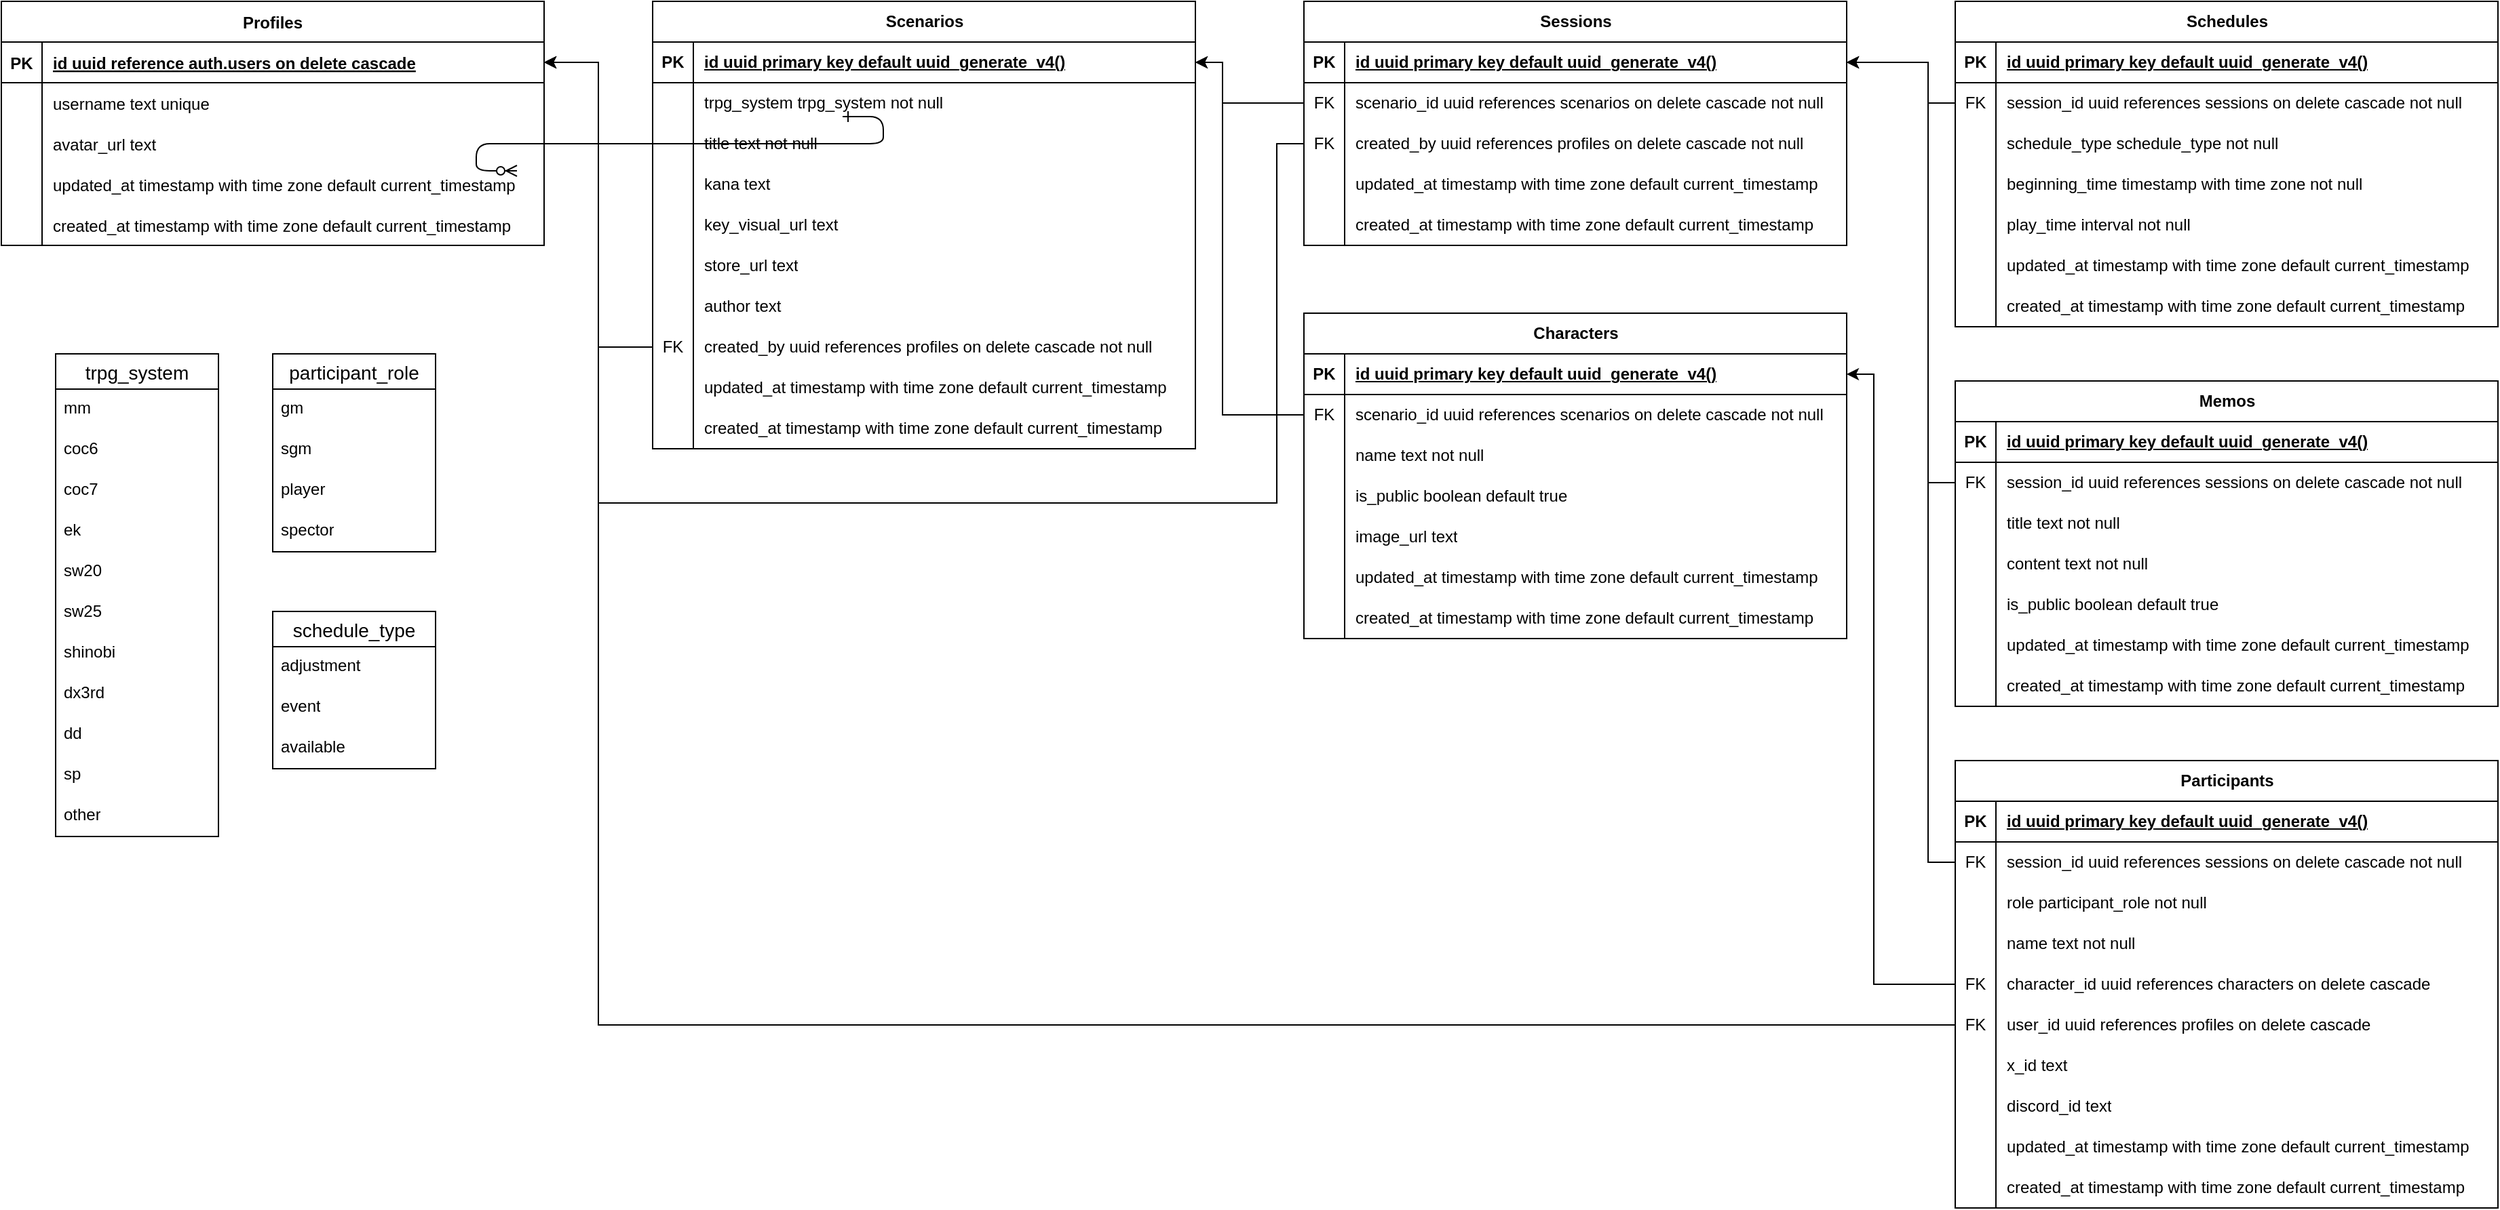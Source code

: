 <mxfile version="24.4.10" type="github">
  <diagram id="R2lEEEUBdFMjLlhIrx00" name="Page-1">
    <mxGraphModel dx="2085" dy="1300" grid="1" gridSize="10" guides="1" tooltips="1" connect="1" arrows="1" fold="1" page="1" pageScale="1" pageWidth="850" pageHeight="1100" math="0" shadow="0" extFonts="Permanent Marker^https://fonts.googleapis.com/css?family=Permanent+Marker">
      <root>
        <mxCell id="0" />
        <mxCell id="1" parent="0" />
        <mxCell id="C-vyLk0tnHw3VtMMgP7b-12" value="" style="edgeStyle=entityRelationEdgeStyle;endArrow=ERzeroToMany;startArrow=ERone;endFill=1;startFill=0;" parent="1" target="C-vyLk0tnHw3VtMMgP7b-17" edge="1">
          <mxGeometry width="100" height="100" relative="1" as="geometry">
            <mxPoint x="700" y="165" as="sourcePoint" />
            <mxPoint x="460" y="205" as="targetPoint" />
          </mxGeometry>
        </mxCell>
        <mxCell id="C-vyLk0tnHw3VtMMgP7b-23" value="Profiles" style="shape=table;startSize=30;container=1;collapsible=1;childLayout=tableLayout;fixedRows=1;rowLines=0;fontStyle=1;align=center;resizeLast=1;" parent="1" vertex="1">
          <mxGeometry x="80" y="80" width="400" height="180" as="geometry" />
        </mxCell>
        <mxCell id="C-vyLk0tnHw3VtMMgP7b-24" value="" style="shape=partialRectangle;collapsible=0;dropTarget=0;pointerEvents=0;fillColor=none;points=[[0,0.5],[1,0.5]];portConstraint=eastwest;top=0;left=0;right=0;bottom=1;" parent="C-vyLk0tnHw3VtMMgP7b-23" vertex="1">
          <mxGeometry y="30" width="400" height="30" as="geometry" />
        </mxCell>
        <mxCell id="C-vyLk0tnHw3VtMMgP7b-25" value="PK" style="shape=partialRectangle;overflow=hidden;connectable=0;fillColor=none;top=0;left=0;bottom=0;right=0;fontStyle=1;" parent="C-vyLk0tnHw3VtMMgP7b-24" vertex="1">
          <mxGeometry width="30" height="30" as="geometry">
            <mxRectangle width="30" height="30" as="alternateBounds" />
          </mxGeometry>
        </mxCell>
        <mxCell id="C-vyLk0tnHw3VtMMgP7b-26" value="id uuid reference auth.users on delete cascade" style="shape=partialRectangle;overflow=hidden;connectable=0;fillColor=none;top=0;left=0;bottom=0;right=0;align=left;spacingLeft=6;fontStyle=5;" parent="C-vyLk0tnHw3VtMMgP7b-24" vertex="1">
          <mxGeometry x="30" width="370" height="30" as="geometry">
            <mxRectangle width="370" height="30" as="alternateBounds" />
          </mxGeometry>
        </mxCell>
        <mxCell id="C-vyLk0tnHw3VtMMgP7b-27" value="" style="shape=partialRectangle;collapsible=0;dropTarget=0;pointerEvents=0;fillColor=none;points=[[0,0.5],[1,0.5]];portConstraint=eastwest;top=0;left=0;right=0;bottom=0;" parent="C-vyLk0tnHw3VtMMgP7b-23" vertex="1">
          <mxGeometry y="60" width="400" height="30" as="geometry" />
        </mxCell>
        <mxCell id="C-vyLk0tnHw3VtMMgP7b-28" value="" style="shape=partialRectangle;overflow=hidden;connectable=0;fillColor=none;top=0;left=0;bottom=0;right=0;" parent="C-vyLk0tnHw3VtMMgP7b-27" vertex="1">
          <mxGeometry width="30" height="30" as="geometry">
            <mxRectangle width="30" height="30" as="alternateBounds" />
          </mxGeometry>
        </mxCell>
        <mxCell id="C-vyLk0tnHw3VtMMgP7b-29" value="username text unique" style="shape=partialRectangle;overflow=hidden;connectable=0;fillColor=none;top=0;left=0;bottom=0;right=0;align=left;spacingLeft=6;" parent="C-vyLk0tnHw3VtMMgP7b-27" vertex="1">
          <mxGeometry x="30" width="370" height="30" as="geometry">
            <mxRectangle width="370" height="30" as="alternateBounds" />
          </mxGeometry>
        </mxCell>
        <mxCell id="a-bjpVZOjKa7nqRlso85-2" value="" style="shape=partialRectangle;collapsible=0;dropTarget=0;pointerEvents=0;fillColor=none;points=[[0,0.5],[1,0.5]];portConstraint=eastwest;top=0;left=0;right=0;bottom=0;" vertex="1" parent="C-vyLk0tnHw3VtMMgP7b-23">
          <mxGeometry y="90" width="400" height="30" as="geometry" />
        </mxCell>
        <mxCell id="a-bjpVZOjKa7nqRlso85-3" value="" style="shape=partialRectangle;overflow=hidden;connectable=0;fillColor=none;top=0;left=0;bottom=0;right=0;" vertex="1" parent="a-bjpVZOjKa7nqRlso85-2">
          <mxGeometry width="30" height="30" as="geometry">
            <mxRectangle width="30" height="30" as="alternateBounds" />
          </mxGeometry>
        </mxCell>
        <mxCell id="a-bjpVZOjKa7nqRlso85-4" value="avatar_url text " style="shape=partialRectangle;overflow=hidden;connectable=0;fillColor=none;top=0;left=0;bottom=0;right=0;align=left;spacingLeft=6;" vertex="1" parent="a-bjpVZOjKa7nqRlso85-2">
          <mxGeometry x="30" width="370" height="30" as="geometry">
            <mxRectangle width="370" height="30" as="alternateBounds" />
          </mxGeometry>
        </mxCell>
        <mxCell id="a-bjpVZOjKa7nqRlso85-6" value="" style="shape=partialRectangle;collapsible=0;dropTarget=0;pointerEvents=0;fillColor=none;points=[[0,0.5],[1,0.5]];portConstraint=eastwest;top=0;left=0;right=0;bottom=0;" vertex="1" parent="C-vyLk0tnHw3VtMMgP7b-23">
          <mxGeometry y="120" width="400" height="30" as="geometry" />
        </mxCell>
        <mxCell id="a-bjpVZOjKa7nqRlso85-7" value="" style="shape=partialRectangle;overflow=hidden;connectable=0;fillColor=none;top=0;left=0;bottom=0;right=0;" vertex="1" parent="a-bjpVZOjKa7nqRlso85-6">
          <mxGeometry width="30" height="30" as="geometry">
            <mxRectangle width="30" height="30" as="alternateBounds" />
          </mxGeometry>
        </mxCell>
        <mxCell id="a-bjpVZOjKa7nqRlso85-8" value="updated_at timestamp with time zone default current_timestamp" style="shape=partialRectangle;overflow=hidden;connectable=0;fillColor=none;top=0;left=0;bottom=0;right=0;align=left;spacingLeft=6;" vertex="1" parent="a-bjpVZOjKa7nqRlso85-6">
          <mxGeometry x="30" width="370" height="30" as="geometry">
            <mxRectangle width="370" height="30" as="alternateBounds" />
          </mxGeometry>
        </mxCell>
        <mxCell id="a-bjpVZOjKa7nqRlso85-9" value="" style="shape=partialRectangle;collapsible=0;dropTarget=0;pointerEvents=0;fillColor=none;points=[[0,0.5],[1,0.5]];portConstraint=eastwest;top=0;left=0;right=0;bottom=0;" vertex="1" parent="C-vyLk0tnHw3VtMMgP7b-23">
          <mxGeometry y="150" width="400" height="30" as="geometry" />
        </mxCell>
        <mxCell id="a-bjpVZOjKa7nqRlso85-10" value="" style="shape=partialRectangle;overflow=hidden;connectable=0;fillColor=none;top=0;left=0;bottom=0;right=0;" vertex="1" parent="a-bjpVZOjKa7nqRlso85-9">
          <mxGeometry width="30" height="30" as="geometry">
            <mxRectangle width="30" height="30" as="alternateBounds" />
          </mxGeometry>
        </mxCell>
        <mxCell id="a-bjpVZOjKa7nqRlso85-11" value="created_at timestamp with time zone default current_timestamp" style="shape=partialRectangle;overflow=hidden;connectable=0;fillColor=none;top=0;left=0;bottom=0;right=0;align=left;spacingLeft=6;" vertex="1" parent="a-bjpVZOjKa7nqRlso85-9">
          <mxGeometry x="30" width="370" height="30" as="geometry">
            <mxRectangle width="370" height="30" as="alternateBounds" />
          </mxGeometry>
        </mxCell>
        <mxCell id="a-bjpVZOjKa7nqRlso85-12" value="Scenarios" style="shape=table;startSize=30;container=1;collapsible=1;childLayout=tableLayout;fixedRows=1;rowLines=0;fontStyle=1;align=center;resizeLast=1;html=1;" vertex="1" parent="1">
          <mxGeometry x="560" y="80" width="400" height="330" as="geometry" />
        </mxCell>
        <mxCell id="a-bjpVZOjKa7nqRlso85-13" value="" style="shape=tableRow;horizontal=0;startSize=0;swimlaneHead=0;swimlaneBody=0;fillColor=none;collapsible=0;dropTarget=0;points=[[0,0.5],[1,0.5]];portConstraint=eastwest;top=0;left=0;right=0;bottom=1;" vertex="1" parent="a-bjpVZOjKa7nqRlso85-12">
          <mxGeometry y="30" width="400" height="30" as="geometry" />
        </mxCell>
        <mxCell id="a-bjpVZOjKa7nqRlso85-14" value="PK" style="shape=partialRectangle;connectable=0;fillColor=none;top=0;left=0;bottom=0;right=0;fontStyle=1;overflow=hidden;whiteSpace=wrap;html=1;" vertex="1" parent="a-bjpVZOjKa7nqRlso85-13">
          <mxGeometry width="30" height="30" as="geometry">
            <mxRectangle width="30" height="30" as="alternateBounds" />
          </mxGeometry>
        </mxCell>
        <mxCell id="a-bjpVZOjKa7nqRlso85-15" value="id uuid primary key default uuid_generate_v4()" style="shape=partialRectangle;connectable=0;fillColor=none;top=0;left=0;bottom=0;right=0;align=left;spacingLeft=6;fontStyle=5;overflow=hidden;whiteSpace=wrap;html=1;" vertex="1" parent="a-bjpVZOjKa7nqRlso85-13">
          <mxGeometry x="30" width="370" height="30" as="geometry">
            <mxRectangle width="370" height="30" as="alternateBounds" />
          </mxGeometry>
        </mxCell>
        <mxCell id="a-bjpVZOjKa7nqRlso85-16" value="" style="shape=tableRow;horizontal=0;startSize=0;swimlaneHead=0;swimlaneBody=0;fillColor=none;collapsible=0;dropTarget=0;points=[[0,0.5],[1,0.5]];portConstraint=eastwest;top=0;left=0;right=0;bottom=0;" vertex="1" parent="a-bjpVZOjKa7nqRlso85-12">
          <mxGeometry y="60" width="400" height="30" as="geometry" />
        </mxCell>
        <mxCell id="a-bjpVZOjKa7nqRlso85-17" value="" style="shape=partialRectangle;connectable=0;fillColor=none;top=0;left=0;bottom=0;right=0;editable=1;overflow=hidden;whiteSpace=wrap;html=1;" vertex="1" parent="a-bjpVZOjKa7nqRlso85-16">
          <mxGeometry width="30" height="30" as="geometry">
            <mxRectangle width="30" height="30" as="alternateBounds" />
          </mxGeometry>
        </mxCell>
        <mxCell id="a-bjpVZOjKa7nqRlso85-18" value="trpg_system trpg_system not null" style="shape=partialRectangle;connectable=0;fillColor=none;top=0;left=0;bottom=0;right=0;align=left;spacingLeft=6;overflow=hidden;whiteSpace=wrap;html=1;" vertex="1" parent="a-bjpVZOjKa7nqRlso85-16">
          <mxGeometry x="30" width="370" height="30" as="geometry">
            <mxRectangle width="370" height="30" as="alternateBounds" />
          </mxGeometry>
        </mxCell>
        <mxCell id="a-bjpVZOjKa7nqRlso85-19" value="" style="shape=tableRow;horizontal=0;startSize=0;swimlaneHead=0;swimlaneBody=0;fillColor=none;collapsible=0;dropTarget=0;points=[[0,0.5],[1,0.5]];portConstraint=eastwest;top=0;left=0;right=0;bottom=0;" vertex="1" parent="a-bjpVZOjKa7nqRlso85-12">
          <mxGeometry y="90" width="400" height="30" as="geometry" />
        </mxCell>
        <mxCell id="a-bjpVZOjKa7nqRlso85-20" value="" style="shape=partialRectangle;connectable=0;fillColor=none;top=0;left=0;bottom=0;right=0;editable=1;overflow=hidden;whiteSpace=wrap;html=1;" vertex="1" parent="a-bjpVZOjKa7nqRlso85-19">
          <mxGeometry width="30" height="30" as="geometry">
            <mxRectangle width="30" height="30" as="alternateBounds" />
          </mxGeometry>
        </mxCell>
        <mxCell id="a-bjpVZOjKa7nqRlso85-21" value="title text not null" style="shape=partialRectangle;connectable=0;fillColor=none;top=0;left=0;bottom=0;right=0;align=left;spacingLeft=6;overflow=hidden;whiteSpace=wrap;html=1;" vertex="1" parent="a-bjpVZOjKa7nqRlso85-19">
          <mxGeometry x="30" width="370" height="30" as="geometry">
            <mxRectangle width="370" height="30" as="alternateBounds" />
          </mxGeometry>
        </mxCell>
        <mxCell id="a-bjpVZOjKa7nqRlso85-22" value="" style="shape=tableRow;horizontal=0;startSize=0;swimlaneHead=0;swimlaneBody=0;fillColor=none;collapsible=0;dropTarget=0;points=[[0,0.5],[1,0.5]];portConstraint=eastwest;top=0;left=0;right=0;bottom=0;" vertex="1" parent="a-bjpVZOjKa7nqRlso85-12">
          <mxGeometry y="120" width="400" height="30" as="geometry" />
        </mxCell>
        <mxCell id="a-bjpVZOjKa7nqRlso85-23" value="" style="shape=partialRectangle;connectable=0;fillColor=none;top=0;left=0;bottom=0;right=0;editable=1;overflow=hidden;whiteSpace=wrap;html=1;" vertex="1" parent="a-bjpVZOjKa7nqRlso85-22">
          <mxGeometry width="30" height="30" as="geometry">
            <mxRectangle width="30" height="30" as="alternateBounds" />
          </mxGeometry>
        </mxCell>
        <mxCell id="a-bjpVZOjKa7nqRlso85-24" value="kana text" style="shape=partialRectangle;connectable=0;fillColor=none;top=0;left=0;bottom=0;right=0;align=left;spacingLeft=6;overflow=hidden;whiteSpace=wrap;html=1;" vertex="1" parent="a-bjpVZOjKa7nqRlso85-22">
          <mxGeometry x="30" width="370" height="30" as="geometry">
            <mxRectangle width="370" height="30" as="alternateBounds" />
          </mxGeometry>
        </mxCell>
        <mxCell id="a-bjpVZOjKa7nqRlso85-37" value="" style="shape=tableRow;horizontal=0;startSize=0;swimlaneHead=0;swimlaneBody=0;fillColor=none;collapsible=0;dropTarget=0;points=[[0,0.5],[1,0.5]];portConstraint=eastwest;top=0;left=0;right=0;bottom=0;" vertex="1" parent="a-bjpVZOjKa7nqRlso85-12">
          <mxGeometry y="150" width="400" height="30" as="geometry" />
        </mxCell>
        <mxCell id="a-bjpVZOjKa7nqRlso85-38" value="" style="shape=partialRectangle;connectable=0;fillColor=none;top=0;left=0;bottom=0;right=0;editable=1;overflow=hidden;whiteSpace=wrap;html=1;" vertex="1" parent="a-bjpVZOjKa7nqRlso85-37">
          <mxGeometry width="30" height="30" as="geometry">
            <mxRectangle width="30" height="30" as="alternateBounds" />
          </mxGeometry>
        </mxCell>
        <mxCell id="a-bjpVZOjKa7nqRlso85-39" value="key_visual_url text" style="shape=partialRectangle;connectable=0;fillColor=none;top=0;left=0;bottom=0;right=0;align=left;spacingLeft=6;overflow=hidden;whiteSpace=wrap;html=1;" vertex="1" parent="a-bjpVZOjKa7nqRlso85-37">
          <mxGeometry x="30" width="370" height="30" as="geometry">
            <mxRectangle width="370" height="30" as="alternateBounds" />
          </mxGeometry>
        </mxCell>
        <mxCell id="a-bjpVZOjKa7nqRlso85-40" value="" style="shape=tableRow;horizontal=0;startSize=0;swimlaneHead=0;swimlaneBody=0;fillColor=none;collapsible=0;dropTarget=0;points=[[0,0.5],[1,0.5]];portConstraint=eastwest;top=0;left=0;right=0;bottom=0;" vertex="1" parent="a-bjpVZOjKa7nqRlso85-12">
          <mxGeometry y="180" width="400" height="30" as="geometry" />
        </mxCell>
        <mxCell id="a-bjpVZOjKa7nqRlso85-41" value="" style="shape=partialRectangle;connectable=0;fillColor=none;top=0;left=0;bottom=0;right=0;editable=1;overflow=hidden;whiteSpace=wrap;html=1;" vertex="1" parent="a-bjpVZOjKa7nqRlso85-40">
          <mxGeometry width="30" height="30" as="geometry">
            <mxRectangle width="30" height="30" as="alternateBounds" />
          </mxGeometry>
        </mxCell>
        <mxCell id="a-bjpVZOjKa7nqRlso85-42" value="store_url text" style="shape=partialRectangle;connectable=0;fillColor=none;top=0;left=0;bottom=0;right=0;align=left;spacingLeft=6;overflow=hidden;whiteSpace=wrap;html=1;" vertex="1" parent="a-bjpVZOjKa7nqRlso85-40">
          <mxGeometry x="30" width="370" height="30" as="geometry">
            <mxRectangle width="370" height="30" as="alternateBounds" />
          </mxGeometry>
        </mxCell>
        <mxCell id="a-bjpVZOjKa7nqRlso85-43" value="" style="shape=tableRow;horizontal=0;startSize=0;swimlaneHead=0;swimlaneBody=0;fillColor=none;collapsible=0;dropTarget=0;points=[[0,0.5],[1,0.5]];portConstraint=eastwest;top=0;left=0;right=0;bottom=0;" vertex="1" parent="a-bjpVZOjKa7nqRlso85-12">
          <mxGeometry y="210" width="400" height="30" as="geometry" />
        </mxCell>
        <mxCell id="a-bjpVZOjKa7nqRlso85-44" value="" style="shape=partialRectangle;connectable=0;fillColor=none;top=0;left=0;bottom=0;right=0;editable=1;overflow=hidden;whiteSpace=wrap;html=1;" vertex="1" parent="a-bjpVZOjKa7nqRlso85-43">
          <mxGeometry width="30" height="30" as="geometry">
            <mxRectangle width="30" height="30" as="alternateBounds" />
          </mxGeometry>
        </mxCell>
        <mxCell id="a-bjpVZOjKa7nqRlso85-45" value="author text" style="shape=partialRectangle;connectable=0;fillColor=none;top=0;left=0;bottom=0;right=0;align=left;spacingLeft=6;overflow=hidden;whiteSpace=wrap;html=1;" vertex="1" parent="a-bjpVZOjKa7nqRlso85-43">
          <mxGeometry x="30" width="370" height="30" as="geometry">
            <mxRectangle width="370" height="30" as="alternateBounds" />
          </mxGeometry>
        </mxCell>
        <mxCell id="a-bjpVZOjKa7nqRlso85-46" value="" style="shape=tableRow;horizontal=0;startSize=0;swimlaneHead=0;swimlaneBody=0;fillColor=none;collapsible=0;dropTarget=0;points=[[0,0.5],[1,0.5]];portConstraint=eastwest;top=0;left=0;right=0;bottom=0;" vertex="1" parent="a-bjpVZOjKa7nqRlso85-12">
          <mxGeometry y="240" width="400" height="30" as="geometry" />
        </mxCell>
        <mxCell id="a-bjpVZOjKa7nqRlso85-47" value="FK" style="shape=partialRectangle;connectable=0;fillColor=none;top=0;left=0;bottom=0;right=0;editable=1;overflow=hidden;whiteSpace=wrap;html=1;" vertex="1" parent="a-bjpVZOjKa7nqRlso85-46">
          <mxGeometry width="30" height="30" as="geometry">
            <mxRectangle width="30" height="30" as="alternateBounds" />
          </mxGeometry>
        </mxCell>
        <mxCell id="a-bjpVZOjKa7nqRlso85-48" value="created_by uuid references profiles on delete cascade not null" style="shape=partialRectangle;connectable=0;fillColor=none;top=0;left=0;bottom=0;right=0;align=left;spacingLeft=6;overflow=hidden;whiteSpace=wrap;html=1;" vertex="1" parent="a-bjpVZOjKa7nqRlso85-46">
          <mxGeometry x="30" width="370" height="30" as="geometry">
            <mxRectangle width="370" height="30" as="alternateBounds" />
          </mxGeometry>
        </mxCell>
        <mxCell id="a-bjpVZOjKa7nqRlso85-84" value="" style="shape=tableRow;horizontal=0;startSize=0;swimlaneHead=0;swimlaneBody=0;fillColor=none;collapsible=0;dropTarget=0;points=[[0,0.5],[1,0.5]];portConstraint=eastwest;top=0;left=0;right=0;bottom=0;" vertex="1" parent="a-bjpVZOjKa7nqRlso85-12">
          <mxGeometry y="270" width="400" height="30" as="geometry" />
        </mxCell>
        <mxCell id="a-bjpVZOjKa7nqRlso85-85" value="" style="shape=partialRectangle;connectable=0;fillColor=none;top=0;left=0;bottom=0;right=0;editable=1;overflow=hidden;whiteSpace=wrap;html=1;" vertex="1" parent="a-bjpVZOjKa7nqRlso85-84">
          <mxGeometry width="30" height="30" as="geometry">
            <mxRectangle width="30" height="30" as="alternateBounds" />
          </mxGeometry>
        </mxCell>
        <mxCell id="a-bjpVZOjKa7nqRlso85-86" value="&lt;span style=&quot;text-wrap: nowrap;&quot;&gt;updated_at timestamp with time zone default current_timestamp&lt;/span&gt;" style="shape=partialRectangle;connectable=0;fillColor=none;top=0;left=0;bottom=0;right=0;align=left;spacingLeft=6;overflow=hidden;whiteSpace=wrap;html=1;" vertex="1" parent="a-bjpVZOjKa7nqRlso85-84">
          <mxGeometry x="30" width="370" height="30" as="geometry">
            <mxRectangle width="370" height="30" as="alternateBounds" />
          </mxGeometry>
        </mxCell>
        <mxCell id="a-bjpVZOjKa7nqRlso85-49" value="" style="shape=tableRow;horizontal=0;startSize=0;swimlaneHead=0;swimlaneBody=0;fillColor=none;collapsible=0;dropTarget=0;points=[[0,0.5],[1,0.5]];portConstraint=eastwest;top=0;left=0;right=0;bottom=0;" vertex="1" parent="a-bjpVZOjKa7nqRlso85-12">
          <mxGeometry y="300" width="400" height="30" as="geometry" />
        </mxCell>
        <mxCell id="a-bjpVZOjKa7nqRlso85-50" value="" style="shape=partialRectangle;connectable=0;fillColor=none;top=0;left=0;bottom=0;right=0;editable=1;overflow=hidden;whiteSpace=wrap;html=1;" vertex="1" parent="a-bjpVZOjKa7nqRlso85-49">
          <mxGeometry width="30" height="30" as="geometry">
            <mxRectangle width="30" height="30" as="alternateBounds" />
          </mxGeometry>
        </mxCell>
        <mxCell id="a-bjpVZOjKa7nqRlso85-51" value="&lt;span style=&quot;text-wrap: nowrap;&quot;&gt;created_at timestamp with time zone default current_timestamp&lt;/span&gt;" style="shape=partialRectangle;connectable=0;fillColor=none;top=0;left=0;bottom=0;right=0;align=left;spacingLeft=6;overflow=hidden;whiteSpace=wrap;html=1;" vertex="1" parent="a-bjpVZOjKa7nqRlso85-49">
          <mxGeometry x="30" width="370" height="30" as="geometry">
            <mxRectangle width="370" height="30" as="alternateBounds" />
          </mxGeometry>
        </mxCell>
        <mxCell id="a-bjpVZOjKa7nqRlso85-25" value="trpg_system" style="swimlane;fontStyle=0;childLayout=stackLayout;horizontal=1;startSize=26;horizontalStack=0;resizeParent=1;resizeParentMax=0;resizeLast=0;collapsible=1;marginBottom=0;align=center;fontSize=14;" vertex="1" parent="1">
          <mxGeometry x="120" y="340" width="120" height="356" as="geometry" />
        </mxCell>
        <mxCell id="a-bjpVZOjKa7nqRlso85-26" value="mm" style="text;strokeColor=none;fillColor=none;spacingLeft=4;spacingRight=4;overflow=hidden;rotatable=0;points=[[0,0.5],[1,0.5]];portConstraint=eastwest;fontSize=12;whiteSpace=wrap;html=1;" vertex="1" parent="a-bjpVZOjKa7nqRlso85-25">
          <mxGeometry y="26" width="120" height="30" as="geometry" />
        </mxCell>
        <mxCell id="a-bjpVZOjKa7nqRlso85-27" value="coc6" style="text;strokeColor=none;fillColor=none;spacingLeft=4;spacingRight=4;overflow=hidden;rotatable=0;points=[[0,0.5],[1,0.5]];portConstraint=eastwest;fontSize=12;whiteSpace=wrap;html=1;" vertex="1" parent="a-bjpVZOjKa7nqRlso85-25">
          <mxGeometry y="56" width="120" height="30" as="geometry" />
        </mxCell>
        <mxCell id="a-bjpVZOjKa7nqRlso85-28" value="coc7" style="text;strokeColor=none;fillColor=none;spacingLeft=4;spacingRight=4;overflow=hidden;rotatable=0;points=[[0,0.5],[1,0.5]];portConstraint=eastwest;fontSize=12;whiteSpace=wrap;html=1;" vertex="1" parent="a-bjpVZOjKa7nqRlso85-25">
          <mxGeometry y="86" width="120" height="30" as="geometry" />
        </mxCell>
        <mxCell id="a-bjpVZOjKa7nqRlso85-29" value="ek" style="text;strokeColor=none;fillColor=none;spacingLeft=4;spacingRight=4;overflow=hidden;rotatable=0;points=[[0,0.5],[1,0.5]];portConstraint=eastwest;fontSize=12;whiteSpace=wrap;html=1;" vertex="1" parent="a-bjpVZOjKa7nqRlso85-25">
          <mxGeometry y="116" width="120" height="30" as="geometry" />
        </mxCell>
        <mxCell id="a-bjpVZOjKa7nqRlso85-30" value="sw20" style="text;strokeColor=none;fillColor=none;spacingLeft=4;spacingRight=4;overflow=hidden;rotatable=0;points=[[0,0.5],[1,0.5]];portConstraint=eastwest;fontSize=12;whiteSpace=wrap;html=1;" vertex="1" parent="a-bjpVZOjKa7nqRlso85-25">
          <mxGeometry y="146" width="120" height="30" as="geometry" />
        </mxCell>
        <mxCell id="a-bjpVZOjKa7nqRlso85-31" value="sw25" style="text;strokeColor=none;fillColor=none;spacingLeft=4;spacingRight=4;overflow=hidden;rotatable=0;points=[[0,0.5],[1,0.5]];portConstraint=eastwest;fontSize=12;whiteSpace=wrap;html=1;" vertex="1" parent="a-bjpVZOjKa7nqRlso85-25">
          <mxGeometry y="176" width="120" height="30" as="geometry" />
        </mxCell>
        <mxCell id="a-bjpVZOjKa7nqRlso85-32" value="shinobi" style="text;strokeColor=none;fillColor=none;spacingLeft=4;spacingRight=4;overflow=hidden;rotatable=0;points=[[0,0.5],[1,0.5]];portConstraint=eastwest;fontSize=12;whiteSpace=wrap;html=1;" vertex="1" parent="a-bjpVZOjKa7nqRlso85-25">
          <mxGeometry y="206" width="120" height="30" as="geometry" />
        </mxCell>
        <mxCell id="a-bjpVZOjKa7nqRlso85-33" value="dx3rd" style="text;strokeColor=none;fillColor=none;spacingLeft=4;spacingRight=4;overflow=hidden;rotatable=0;points=[[0,0.5],[1,0.5]];portConstraint=eastwest;fontSize=12;whiteSpace=wrap;html=1;" vertex="1" parent="a-bjpVZOjKa7nqRlso85-25">
          <mxGeometry y="236" width="120" height="30" as="geometry" />
        </mxCell>
        <mxCell id="a-bjpVZOjKa7nqRlso85-34" value="dd" style="text;strokeColor=none;fillColor=none;spacingLeft=4;spacingRight=4;overflow=hidden;rotatable=0;points=[[0,0.5],[1,0.5]];portConstraint=eastwest;fontSize=12;whiteSpace=wrap;html=1;" vertex="1" parent="a-bjpVZOjKa7nqRlso85-25">
          <mxGeometry y="266" width="120" height="30" as="geometry" />
        </mxCell>
        <mxCell id="a-bjpVZOjKa7nqRlso85-35" value="sp" style="text;strokeColor=none;fillColor=none;spacingLeft=4;spacingRight=4;overflow=hidden;rotatable=0;points=[[0,0.5],[1,0.5]];portConstraint=eastwest;fontSize=12;whiteSpace=wrap;html=1;" vertex="1" parent="a-bjpVZOjKa7nqRlso85-25">
          <mxGeometry y="296" width="120" height="30" as="geometry" />
        </mxCell>
        <mxCell id="a-bjpVZOjKa7nqRlso85-36" value="other" style="text;strokeColor=none;fillColor=none;spacingLeft=4;spacingRight=4;overflow=hidden;rotatable=0;points=[[0,0.5],[1,0.5]];portConstraint=eastwest;fontSize=12;whiteSpace=wrap;html=1;" vertex="1" parent="a-bjpVZOjKa7nqRlso85-25">
          <mxGeometry y="326" width="120" height="30" as="geometry" />
        </mxCell>
        <mxCell id="a-bjpVZOjKa7nqRlso85-52" value="Sessions" style="shape=table;startSize=30;container=1;collapsible=1;childLayout=tableLayout;fixedRows=1;rowLines=0;fontStyle=1;align=center;resizeLast=1;html=1;" vertex="1" parent="1">
          <mxGeometry x="1040" y="80" width="400" height="180" as="geometry" />
        </mxCell>
        <mxCell id="a-bjpVZOjKa7nqRlso85-53" value="" style="shape=tableRow;horizontal=0;startSize=0;swimlaneHead=0;swimlaneBody=0;fillColor=none;collapsible=0;dropTarget=0;points=[[0,0.5],[1,0.5]];portConstraint=eastwest;top=0;left=0;right=0;bottom=1;" vertex="1" parent="a-bjpVZOjKa7nqRlso85-52">
          <mxGeometry y="30" width="400" height="30" as="geometry" />
        </mxCell>
        <mxCell id="a-bjpVZOjKa7nqRlso85-54" value="PK" style="shape=partialRectangle;connectable=0;fillColor=none;top=0;left=0;bottom=0;right=0;fontStyle=1;overflow=hidden;whiteSpace=wrap;html=1;" vertex="1" parent="a-bjpVZOjKa7nqRlso85-53">
          <mxGeometry width="30" height="30" as="geometry">
            <mxRectangle width="30" height="30" as="alternateBounds" />
          </mxGeometry>
        </mxCell>
        <mxCell id="a-bjpVZOjKa7nqRlso85-55" value="id uuid primary key default uuid_generate_v4()" style="shape=partialRectangle;connectable=0;fillColor=none;top=0;left=0;bottom=0;right=0;align=left;spacingLeft=6;fontStyle=5;overflow=hidden;whiteSpace=wrap;html=1;" vertex="1" parent="a-bjpVZOjKa7nqRlso85-53">
          <mxGeometry x="30" width="370" height="30" as="geometry">
            <mxRectangle width="370" height="30" as="alternateBounds" />
          </mxGeometry>
        </mxCell>
        <mxCell id="a-bjpVZOjKa7nqRlso85-56" value="" style="shape=tableRow;horizontal=0;startSize=0;swimlaneHead=0;swimlaneBody=0;fillColor=none;collapsible=0;dropTarget=0;points=[[0,0.5],[1,0.5]];portConstraint=eastwest;top=0;left=0;right=0;bottom=0;" vertex="1" parent="a-bjpVZOjKa7nqRlso85-52">
          <mxGeometry y="60" width="400" height="30" as="geometry" />
        </mxCell>
        <mxCell id="a-bjpVZOjKa7nqRlso85-57" value="FK" style="shape=partialRectangle;connectable=0;fillColor=none;top=0;left=0;bottom=0;right=0;editable=1;overflow=hidden;whiteSpace=wrap;html=1;" vertex="1" parent="a-bjpVZOjKa7nqRlso85-56">
          <mxGeometry width="30" height="30" as="geometry">
            <mxRectangle width="30" height="30" as="alternateBounds" />
          </mxGeometry>
        </mxCell>
        <mxCell id="a-bjpVZOjKa7nqRlso85-58" value="scenario_id uuid references scenarios on delete cascade not null&amp;nbsp;" style="shape=partialRectangle;connectable=0;fillColor=none;top=0;left=0;bottom=0;right=0;align=left;spacingLeft=6;overflow=hidden;whiteSpace=wrap;html=1;" vertex="1" parent="a-bjpVZOjKa7nqRlso85-56">
          <mxGeometry x="30" width="370" height="30" as="geometry">
            <mxRectangle width="370" height="30" as="alternateBounds" />
          </mxGeometry>
        </mxCell>
        <mxCell id="a-bjpVZOjKa7nqRlso85-136" value="" style="shape=tableRow;horizontal=0;startSize=0;swimlaneHead=0;swimlaneBody=0;fillColor=none;collapsible=0;dropTarget=0;points=[[0,0.5],[1,0.5]];portConstraint=eastwest;top=0;left=0;right=0;bottom=0;" vertex="1" parent="a-bjpVZOjKa7nqRlso85-52">
          <mxGeometry y="90" width="400" height="30" as="geometry" />
        </mxCell>
        <mxCell id="a-bjpVZOjKa7nqRlso85-137" value="FK" style="shape=partialRectangle;connectable=0;fillColor=none;top=0;left=0;bottom=0;right=0;editable=1;overflow=hidden;whiteSpace=wrap;html=1;" vertex="1" parent="a-bjpVZOjKa7nqRlso85-136">
          <mxGeometry width="30" height="30" as="geometry">
            <mxRectangle width="30" height="30" as="alternateBounds" />
          </mxGeometry>
        </mxCell>
        <mxCell id="a-bjpVZOjKa7nqRlso85-138" value="created_by uuid references profiles on delete cascade not null" style="shape=partialRectangle;connectable=0;fillColor=none;top=0;left=0;bottom=0;right=0;align=left;spacingLeft=6;overflow=hidden;whiteSpace=wrap;html=1;" vertex="1" parent="a-bjpVZOjKa7nqRlso85-136">
          <mxGeometry x="30" width="370" height="30" as="geometry">
            <mxRectangle width="370" height="30" as="alternateBounds" />
          </mxGeometry>
        </mxCell>
        <mxCell id="a-bjpVZOjKa7nqRlso85-74" value="" style="shape=tableRow;horizontal=0;startSize=0;swimlaneHead=0;swimlaneBody=0;fillColor=none;collapsible=0;dropTarget=0;points=[[0,0.5],[1,0.5]];portConstraint=eastwest;top=0;left=0;right=0;bottom=0;" vertex="1" parent="a-bjpVZOjKa7nqRlso85-52">
          <mxGeometry y="120" width="400" height="30" as="geometry" />
        </mxCell>
        <mxCell id="a-bjpVZOjKa7nqRlso85-75" value="" style="shape=partialRectangle;connectable=0;fillColor=none;top=0;left=0;bottom=0;right=0;editable=1;overflow=hidden;whiteSpace=wrap;html=1;" vertex="1" parent="a-bjpVZOjKa7nqRlso85-74">
          <mxGeometry width="30" height="30" as="geometry">
            <mxRectangle width="30" height="30" as="alternateBounds" />
          </mxGeometry>
        </mxCell>
        <mxCell id="a-bjpVZOjKa7nqRlso85-76" value="&lt;span style=&quot;text-wrap: nowrap;&quot;&gt;updated_at timestamp with time zone default current_timestamp&lt;/span&gt;" style="shape=partialRectangle;connectable=0;fillColor=none;top=0;left=0;bottom=0;right=0;align=left;spacingLeft=6;overflow=hidden;whiteSpace=wrap;html=1;" vertex="1" parent="a-bjpVZOjKa7nqRlso85-74">
          <mxGeometry x="30" width="370" height="30" as="geometry">
            <mxRectangle width="370" height="30" as="alternateBounds" />
          </mxGeometry>
        </mxCell>
        <mxCell id="a-bjpVZOjKa7nqRlso85-77" value="" style="shape=tableRow;horizontal=0;startSize=0;swimlaneHead=0;swimlaneBody=0;fillColor=none;collapsible=0;dropTarget=0;points=[[0,0.5],[1,0.5]];portConstraint=eastwest;top=0;left=0;right=0;bottom=0;" vertex="1" parent="a-bjpVZOjKa7nqRlso85-52">
          <mxGeometry y="150" width="400" height="30" as="geometry" />
        </mxCell>
        <mxCell id="a-bjpVZOjKa7nqRlso85-78" value="" style="shape=partialRectangle;connectable=0;fillColor=none;top=0;left=0;bottom=0;right=0;editable=1;overflow=hidden;whiteSpace=wrap;html=1;" vertex="1" parent="a-bjpVZOjKa7nqRlso85-77">
          <mxGeometry width="30" height="30" as="geometry">
            <mxRectangle width="30" height="30" as="alternateBounds" />
          </mxGeometry>
        </mxCell>
        <mxCell id="a-bjpVZOjKa7nqRlso85-79" value="&lt;span style=&quot;text-wrap: nowrap;&quot;&gt;created_at timestamp with time zone default current_timestamp&lt;/span&gt;" style="shape=partialRectangle;connectable=0;fillColor=none;top=0;left=0;bottom=0;right=0;align=left;spacingLeft=6;overflow=hidden;whiteSpace=wrap;html=1;" vertex="1" parent="a-bjpVZOjKa7nqRlso85-77">
          <mxGeometry x="30" width="370" height="30" as="geometry">
            <mxRectangle width="370" height="30" as="alternateBounds" />
          </mxGeometry>
        </mxCell>
        <mxCell id="a-bjpVZOjKa7nqRlso85-90" value="Participants" style="shape=table;startSize=30;container=1;collapsible=1;childLayout=tableLayout;fixedRows=1;rowLines=0;fontStyle=1;align=center;resizeLast=1;html=1;" vertex="1" parent="1">
          <mxGeometry x="1520" y="640" width="400" height="330" as="geometry" />
        </mxCell>
        <mxCell id="a-bjpVZOjKa7nqRlso85-91" value="" style="shape=tableRow;horizontal=0;startSize=0;swimlaneHead=0;swimlaneBody=0;fillColor=none;collapsible=0;dropTarget=0;points=[[0,0.5],[1,0.5]];portConstraint=eastwest;top=0;left=0;right=0;bottom=1;" vertex="1" parent="a-bjpVZOjKa7nqRlso85-90">
          <mxGeometry y="30" width="400" height="30" as="geometry" />
        </mxCell>
        <mxCell id="a-bjpVZOjKa7nqRlso85-92" value="PK" style="shape=partialRectangle;connectable=0;fillColor=none;top=0;left=0;bottom=0;right=0;fontStyle=1;overflow=hidden;whiteSpace=wrap;html=1;" vertex="1" parent="a-bjpVZOjKa7nqRlso85-91">
          <mxGeometry width="30" height="30" as="geometry">
            <mxRectangle width="30" height="30" as="alternateBounds" />
          </mxGeometry>
        </mxCell>
        <mxCell id="a-bjpVZOjKa7nqRlso85-93" value="id uuid primary key default uuid_generate_v4()" style="shape=partialRectangle;connectable=0;fillColor=none;top=0;left=0;bottom=0;right=0;align=left;spacingLeft=6;fontStyle=5;overflow=hidden;whiteSpace=wrap;html=1;" vertex="1" parent="a-bjpVZOjKa7nqRlso85-91">
          <mxGeometry x="30" width="370" height="30" as="geometry">
            <mxRectangle width="370" height="30" as="alternateBounds" />
          </mxGeometry>
        </mxCell>
        <mxCell id="a-bjpVZOjKa7nqRlso85-94" value="" style="shape=tableRow;horizontal=0;startSize=0;swimlaneHead=0;swimlaneBody=0;fillColor=none;collapsible=0;dropTarget=0;points=[[0,0.5],[1,0.5]];portConstraint=eastwest;top=0;left=0;right=0;bottom=0;" vertex="1" parent="a-bjpVZOjKa7nqRlso85-90">
          <mxGeometry y="60" width="400" height="30" as="geometry" />
        </mxCell>
        <mxCell id="a-bjpVZOjKa7nqRlso85-95" value="FK" style="shape=partialRectangle;connectable=0;fillColor=none;top=0;left=0;bottom=0;right=0;editable=1;overflow=hidden;whiteSpace=wrap;html=1;" vertex="1" parent="a-bjpVZOjKa7nqRlso85-94">
          <mxGeometry width="30" height="30" as="geometry">
            <mxRectangle width="30" height="30" as="alternateBounds" />
          </mxGeometry>
        </mxCell>
        <mxCell id="a-bjpVZOjKa7nqRlso85-96" value="session_id uuid references sessions on delete cascade not null&amp;nbsp;" style="shape=partialRectangle;connectable=0;fillColor=none;top=0;left=0;bottom=0;right=0;align=left;spacingLeft=6;overflow=hidden;whiteSpace=wrap;html=1;" vertex="1" parent="a-bjpVZOjKa7nqRlso85-94">
          <mxGeometry x="30" width="370" height="30" as="geometry">
            <mxRectangle width="370" height="30" as="alternateBounds" />
          </mxGeometry>
        </mxCell>
        <mxCell id="a-bjpVZOjKa7nqRlso85-115" value="" style="shape=tableRow;horizontal=0;startSize=0;swimlaneHead=0;swimlaneBody=0;fillColor=none;collapsible=0;dropTarget=0;points=[[0,0.5],[1,0.5]];portConstraint=eastwest;top=0;left=0;right=0;bottom=0;" vertex="1" parent="a-bjpVZOjKa7nqRlso85-90">
          <mxGeometry y="90" width="400" height="30" as="geometry" />
        </mxCell>
        <mxCell id="a-bjpVZOjKa7nqRlso85-116" value="" style="shape=partialRectangle;connectable=0;fillColor=none;top=0;left=0;bottom=0;right=0;editable=1;overflow=hidden;whiteSpace=wrap;html=1;" vertex="1" parent="a-bjpVZOjKa7nqRlso85-115">
          <mxGeometry width="30" height="30" as="geometry">
            <mxRectangle width="30" height="30" as="alternateBounds" />
          </mxGeometry>
        </mxCell>
        <mxCell id="a-bjpVZOjKa7nqRlso85-117" value="role participant_role not null&amp;nbsp;" style="shape=partialRectangle;connectable=0;fillColor=none;top=0;left=0;bottom=0;right=0;align=left;spacingLeft=6;overflow=hidden;whiteSpace=wrap;html=1;" vertex="1" parent="a-bjpVZOjKa7nqRlso85-115">
          <mxGeometry x="30" width="370" height="30" as="geometry">
            <mxRectangle width="370" height="30" as="alternateBounds" />
          </mxGeometry>
        </mxCell>
        <mxCell id="a-bjpVZOjKa7nqRlso85-118" value="" style="shape=tableRow;horizontal=0;startSize=0;swimlaneHead=0;swimlaneBody=0;fillColor=none;collapsible=0;dropTarget=0;points=[[0,0.5],[1,0.5]];portConstraint=eastwest;top=0;left=0;right=0;bottom=0;" vertex="1" parent="a-bjpVZOjKa7nqRlso85-90">
          <mxGeometry y="120" width="400" height="30" as="geometry" />
        </mxCell>
        <mxCell id="a-bjpVZOjKa7nqRlso85-119" value="" style="shape=partialRectangle;connectable=0;fillColor=none;top=0;left=0;bottom=0;right=0;editable=1;overflow=hidden;whiteSpace=wrap;html=1;" vertex="1" parent="a-bjpVZOjKa7nqRlso85-118">
          <mxGeometry width="30" height="30" as="geometry">
            <mxRectangle width="30" height="30" as="alternateBounds" />
          </mxGeometry>
        </mxCell>
        <mxCell id="a-bjpVZOjKa7nqRlso85-120" value="name text not null&amp;nbsp;" style="shape=partialRectangle;connectable=0;fillColor=none;top=0;left=0;bottom=0;right=0;align=left;spacingLeft=6;overflow=hidden;whiteSpace=wrap;html=1;" vertex="1" parent="a-bjpVZOjKa7nqRlso85-118">
          <mxGeometry x="30" width="370" height="30" as="geometry">
            <mxRectangle width="370" height="30" as="alternateBounds" />
          </mxGeometry>
        </mxCell>
        <mxCell id="a-bjpVZOjKa7nqRlso85-169" value="" style="shape=tableRow;horizontal=0;startSize=0;swimlaneHead=0;swimlaneBody=0;fillColor=none;collapsible=0;dropTarget=0;points=[[0,0.5],[1,0.5]];portConstraint=eastwest;top=0;left=0;right=0;bottom=0;" vertex="1" parent="a-bjpVZOjKa7nqRlso85-90">
          <mxGeometry y="150" width="400" height="30" as="geometry" />
        </mxCell>
        <mxCell id="a-bjpVZOjKa7nqRlso85-170" value="FK" style="shape=partialRectangle;connectable=0;fillColor=none;top=0;left=0;bottom=0;right=0;editable=1;overflow=hidden;whiteSpace=wrap;html=1;" vertex="1" parent="a-bjpVZOjKa7nqRlso85-169">
          <mxGeometry width="30" height="30" as="geometry">
            <mxRectangle width="30" height="30" as="alternateBounds" />
          </mxGeometry>
        </mxCell>
        <mxCell id="a-bjpVZOjKa7nqRlso85-171" value="character_id uuid references characters on delete cascade" style="shape=partialRectangle;connectable=0;fillColor=none;top=0;left=0;bottom=0;right=0;align=left;spacingLeft=6;overflow=hidden;whiteSpace=wrap;html=1;" vertex="1" parent="a-bjpVZOjKa7nqRlso85-169">
          <mxGeometry x="30" width="370" height="30" as="geometry">
            <mxRectangle width="370" height="30" as="alternateBounds" />
          </mxGeometry>
        </mxCell>
        <mxCell id="a-bjpVZOjKa7nqRlso85-121" value="" style="shape=tableRow;horizontal=0;startSize=0;swimlaneHead=0;swimlaneBody=0;fillColor=none;collapsible=0;dropTarget=0;points=[[0,0.5],[1,0.5]];portConstraint=eastwest;top=0;left=0;right=0;bottom=0;" vertex="1" parent="a-bjpVZOjKa7nqRlso85-90">
          <mxGeometry y="180" width="400" height="30" as="geometry" />
        </mxCell>
        <mxCell id="a-bjpVZOjKa7nqRlso85-122" value="FK" style="shape=partialRectangle;connectable=0;fillColor=none;top=0;left=0;bottom=0;right=0;editable=1;overflow=hidden;whiteSpace=wrap;html=1;" vertex="1" parent="a-bjpVZOjKa7nqRlso85-121">
          <mxGeometry width="30" height="30" as="geometry">
            <mxRectangle width="30" height="30" as="alternateBounds" />
          </mxGeometry>
        </mxCell>
        <mxCell id="a-bjpVZOjKa7nqRlso85-123" value="user_id uuid references profiles on delete cascade" style="shape=partialRectangle;connectable=0;fillColor=none;top=0;left=0;bottom=0;right=0;align=left;spacingLeft=6;overflow=hidden;whiteSpace=wrap;html=1;" vertex="1" parent="a-bjpVZOjKa7nqRlso85-121">
          <mxGeometry x="30" width="370" height="30" as="geometry">
            <mxRectangle width="370" height="30" as="alternateBounds" />
          </mxGeometry>
        </mxCell>
        <mxCell id="a-bjpVZOjKa7nqRlso85-124" value="" style="shape=tableRow;horizontal=0;startSize=0;swimlaneHead=0;swimlaneBody=0;fillColor=none;collapsible=0;dropTarget=0;points=[[0,0.5],[1,0.5]];portConstraint=eastwest;top=0;left=0;right=0;bottom=0;" vertex="1" parent="a-bjpVZOjKa7nqRlso85-90">
          <mxGeometry y="210" width="400" height="30" as="geometry" />
        </mxCell>
        <mxCell id="a-bjpVZOjKa7nqRlso85-125" value="" style="shape=partialRectangle;connectable=0;fillColor=none;top=0;left=0;bottom=0;right=0;editable=1;overflow=hidden;whiteSpace=wrap;html=1;" vertex="1" parent="a-bjpVZOjKa7nqRlso85-124">
          <mxGeometry width="30" height="30" as="geometry">
            <mxRectangle width="30" height="30" as="alternateBounds" />
          </mxGeometry>
        </mxCell>
        <mxCell id="a-bjpVZOjKa7nqRlso85-126" value="x_id text" style="shape=partialRectangle;connectable=0;fillColor=none;top=0;left=0;bottom=0;right=0;align=left;spacingLeft=6;overflow=hidden;whiteSpace=wrap;html=1;" vertex="1" parent="a-bjpVZOjKa7nqRlso85-124">
          <mxGeometry x="30" width="370" height="30" as="geometry">
            <mxRectangle width="370" height="30" as="alternateBounds" />
          </mxGeometry>
        </mxCell>
        <mxCell id="a-bjpVZOjKa7nqRlso85-127" value="" style="shape=tableRow;horizontal=0;startSize=0;swimlaneHead=0;swimlaneBody=0;fillColor=none;collapsible=0;dropTarget=0;points=[[0,0.5],[1,0.5]];portConstraint=eastwest;top=0;left=0;right=0;bottom=0;" vertex="1" parent="a-bjpVZOjKa7nqRlso85-90">
          <mxGeometry y="240" width="400" height="30" as="geometry" />
        </mxCell>
        <mxCell id="a-bjpVZOjKa7nqRlso85-128" value="" style="shape=partialRectangle;connectable=0;fillColor=none;top=0;left=0;bottom=0;right=0;editable=1;overflow=hidden;whiteSpace=wrap;html=1;" vertex="1" parent="a-bjpVZOjKa7nqRlso85-127">
          <mxGeometry width="30" height="30" as="geometry">
            <mxRectangle width="30" height="30" as="alternateBounds" />
          </mxGeometry>
        </mxCell>
        <mxCell id="a-bjpVZOjKa7nqRlso85-129" value="discord_id text" style="shape=partialRectangle;connectable=0;fillColor=none;top=0;left=0;bottom=0;right=0;align=left;spacingLeft=6;overflow=hidden;whiteSpace=wrap;html=1;" vertex="1" parent="a-bjpVZOjKa7nqRlso85-127">
          <mxGeometry x="30" width="370" height="30" as="geometry">
            <mxRectangle width="370" height="30" as="alternateBounds" />
          </mxGeometry>
        </mxCell>
        <mxCell id="a-bjpVZOjKa7nqRlso85-97" value="" style="shape=tableRow;horizontal=0;startSize=0;swimlaneHead=0;swimlaneBody=0;fillColor=none;collapsible=0;dropTarget=0;points=[[0,0.5],[1,0.5]];portConstraint=eastwest;top=0;left=0;right=0;bottom=0;" vertex="1" parent="a-bjpVZOjKa7nqRlso85-90">
          <mxGeometry y="270" width="400" height="30" as="geometry" />
        </mxCell>
        <mxCell id="a-bjpVZOjKa7nqRlso85-98" value="" style="shape=partialRectangle;connectable=0;fillColor=none;top=0;left=0;bottom=0;right=0;editable=1;overflow=hidden;whiteSpace=wrap;html=1;" vertex="1" parent="a-bjpVZOjKa7nqRlso85-97">
          <mxGeometry width="30" height="30" as="geometry">
            <mxRectangle width="30" height="30" as="alternateBounds" />
          </mxGeometry>
        </mxCell>
        <mxCell id="a-bjpVZOjKa7nqRlso85-99" value="&lt;span style=&quot;text-wrap: nowrap;&quot;&gt;updated_at timestamp with time zone default current_timestamp&lt;/span&gt;" style="shape=partialRectangle;connectable=0;fillColor=none;top=0;left=0;bottom=0;right=0;align=left;spacingLeft=6;overflow=hidden;whiteSpace=wrap;html=1;" vertex="1" parent="a-bjpVZOjKa7nqRlso85-97">
          <mxGeometry x="30" width="370" height="30" as="geometry">
            <mxRectangle width="370" height="30" as="alternateBounds" />
          </mxGeometry>
        </mxCell>
        <mxCell id="a-bjpVZOjKa7nqRlso85-100" value="" style="shape=tableRow;horizontal=0;startSize=0;swimlaneHead=0;swimlaneBody=0;fillColor=none;collapsible=0;dropTarget=0;points=[[0,0.5],[1,0.5]];portConstraint=eastwest;top=0;left=0;right=0;bottom=0;" vertex="1" parent="a-bjpVZOjKa7nqRlso85-90">
          <mxGeometry y="300" width="400" height="30" as="geometry" />
        </mxCell>
        <mxCell id="a-bjpVZOjKa7nqRlso85-101" value="" style="shape=partialRectangle;connectable=0;fillColor=none;top=0;left=0;bottom=0;right=0;editable=1;overflow=hidden;whiteSpace=wrap;html=1;" vertex="1" parent="a-bjpVZOjKa7nqRlso85-100">
          <mxGeometry width="30" height="30" as="geometry">
            <mxRectangle width="30" height="30" as="alternateBounds" />
          </mxGeometry>
        </mxCell>
        <mxCell id="a-bjpVZOjKa7nqRlso85-102" value="&lt;span style=&quot;text-wrap: nowrap;&quot;&gt;created_at timestamp with time zone default current_timestamp&lt;/span&gt;" style="shape=partialRectangle;connectable=0;fillColor=none;top=0;left=0;bottom=0;right=0;align=left;spacingLeft=6;overflow=hidden;whiteSpace=wrap;html=1;" vertex="1" parent="a-bjpVZOjKa7nqRlso85-100">
          <mxGeometry x="30" width="370" height="30" as="geometry">
            <mxRectangle width="370" height="30" as="alternateBounds" />
          </mxGeometry>
        </mxCell>
        <mxCell id="a-bjpVZOjKa7nqRlso85-103" value="participant_role" style="swimlane;fontStyle=0;childLayout=stackLayout;horizontal=1;startSize=26;horizontalStack=0;resizeParent=1;resizeParentMax=0;resizeLast=0;collapsible=1;marginBottom=0;align=center;fontSize=14;" vertex="1" parent="1">
          <mxGeometry x="280" y="340" width="120" height="146" as="geometry" />
        </mxCell>
        <mxCell id="a-bjpVZOjKa7nqRlso85-104" value="gm" style="text;strokeColor=none;fillColor=none;spacingLeft=4;spacingRight=4;overflow=hidden;rotatable=0;points=[[0,0.5],[1,0.5]];portConstraint=eastwest;fontSize=12;whiteSpace=wrap;html=1;" vertex="1" parent="a-bjpVZOjKa7nqRlso85-103">
          <mxGeometry y="26" width="120" height="30" as="geometry" />
        </mxCell>
        <mxCell id="a-bjpVZOjKa7nqRlso85-105" value="sgm" style="text;strokeColor=none;fillColor=none;spacingLeft=4;spacingRight=4;overflow=hidden;rotatable=0;points=[[0,0.5],[1,0.5]];portConstraint=eastwest;fontSize=12;whiteSpace=wrap;html=1;" vertex="1" parent="a-bjpVZOjKa7nqRlso85-103">
          <mxGeometry y="56" width="120" height="30" as="geometry" />
        </mxCell>
        <mxCell id="a-bjpVZOjKa7nqRlso85-106" value="player" style="text;strokeColor=none;fillColor=none;spacingLeft=4;spacingRight=4;overflow=hidden;rotatable=0;points=[[0,0.5],[1,0.5]];portConstraint=eastwest;fontSize=12;whiteSpace=wrap;html=1;" vertex="1" parent="a-bjpVZOjKa7nqRlso85-103">
          <mxGeometry y="86" width="120" height="30" as="geometry" />
        </mxCell>
        <mxCell id="a-bjpVZOjKa7nqRlso85-107" value="spector" style="text;strokeColor=none;fillColor=none;spacingLeft=4;spacingRight=4;overflow=hidden;rotatable=0;points=[[0,0.5],[1,0.5]];portConstraint=eastwest;fontSize=12;whiteSpace=wrap;html=1;" vertex="1" parent="a-bjpVZOjKa7nqRlso85-103">
          <mxGeometry y="116" width="120" height="30" as="geometry" />
        </mxCell>
        <mxCell id="a-bjpVZOjKa7nqRlso85-140" value="Characters" style="shape=table;startSize=30;container=1;collapsible=1;childLayout=tableLayout;fixedRows=1;rowLines=0;fontStyle=1;align=center;resizeLast=1;html=1;" vertex="1" parent="1">
          <mxGeometry x="1040" y="310" width="400" height="240" as="geometry" />
        </mxCell>
        <mxCell id="a-bjpVZOjKa7nqRlso85-141" value="" style="shape=tableRow;horizontal=0;startSize=0;swimlaneHead=0;swimlaneBody=0;fillColor=none;collapsible=0;dropTarget=0;points=[[0,0.5],[1,0.5]];portConstraint=eastwest;top=0;left=0;right=0;bottom=1;" vertex="1" parent="a-bjpVZOjKa7nqRlso85-140">
          <mxGeometry y="30" width="400" height="30" as="geometry" />
        </mxCell>
        <mxCell id="a-bjpVZOjKa7nqRlso85-142" value="PK" style="shape=partialRectangle;connectable=0;fillColor=none;top=0;left=0;bottom=0;right=0;fontStyle=1;overflow=hidden;whiteSpace=wrap;html=1;" vertex="1" parent="a-bjpVZOjKa7nqRlso85-141">
          <mxGeometry width="30" height="30" as="geometry">
            <mxRectangle width="30" height="30" as="alternateBounds" />
          </mxGeometry>
        </mxCell>
        <mxCell id="a-bjpVZOjKa7nqRlso85-143" value="id uuid primary key default uuid_generate_v4()" style="shape=partialRectangle;connectable=0;fillColor=none;top=0;left=0;bottom=0;right=0;align=left;spacingLeft=6;fontStyle=5;overflow=hidden;whiteSpace=wrap;html=1;" vertex="1" parent="a-bjpVZOjKa7nqRlso85-141">
          <mxGeometry x="30" width="370" height="30" as="geometry">
            <mxRectangle width="370" height="30" as="alternateBounds" />
          </mxGeometry>
        </mxCell>
        <mxCell id="a-bjpVZOjKa7nqRlso85-144" value="" style="shape=tableRow;horizontal=0;startSize=0;swimlaneHead=0;swimlaneBody=0;fillColor=none;collapsible=0;dropTarget=0;points=[[0,0.5],[1,0.5]];portConstraint=eastwest;top=0;left=0;right=0;bottom=0;" vertex="1" parent="a-bjpVZOjKa7nqRlso85-140">
          <mxGeometry y="60" width="400" height="30" as="geometry" />
        </mxCell>
        <mxCell id="a-bjpVZOjKa7nqRlso85-145" value="FK" style="shape=partialRectangle;connectable=0;fillColor=none;top=0;left=0;bottom=0;right=0;editable=1;overflow=hidden;whiteSpace=wrap;html=1;" vertex="1" parent="a-bjpVZOjKa7nqRlso85-144">
          <mxGeometry width="30" height="30" as="geometry">
            <mxRectangle width="30" height="30" as="alternateBounds" />
          </mxGeometry>
        </mxCell>
        <mxCell id="a-bjpVZOjKa7nqRlso85-146" value="scenario_id uuid references scenarios on delete cascade not null&amp;nbsp;" style="shape=partialRectangle;connectable=0;fillColor=none;top=0;left=0;bottom=0;right=0;align=left;spacingLeft=6;overflow=hidden;whiteSpace=wrap;html=1;" vertex="1" parent="a-bjpVZOjKa7nqRlso85-144">
          <mxGeometry x="30" width="370" height="30" as="geometry">
            <mxRectangle width="370" height="30" as="alternateBounds" />
          </mxGeometry>
        </mxCell>
        <mxCell id="a-bjpVZOjKa7nqRlso85-156" value="" style="shape=tableRow;horizontal=0;startSize=0;swimlaneHead=0;swimlaneBody=0;fillColor=none;collapsible=0;dropTarget=0;points=[[0,0.5],[1,0.5]];portConstraint=eastwest;top=0;left=0;right=0;bottom=0;" vertex="1" parent="a-bjpVZOjKa7nqRlso85-140">
          <mxGeometry y="90" width="400" height="30" as="geometry" />
        </mxCell>
        <mxCell id="a-bjpVZOjKa7nqRlso85-157" value="" style="shape=partialRectangle;connectable=0;fillColor=none;top=0;left=0;bottom=0;right=0;editable=1;overflow=hidden;whiteSpace=wrap;html=1;" vertex="1" parent="a-bjpVZOjKa7nqRlso85-156">
          <mxGeometry width="30" height="30" as="geometry">
            <mxRectangle width="30" height="30" as="alternateBounds" />
          </mxGeometry>
        </mxCell>
        <mxCell id="a-bjpVZOjKa7nqRlso85-158" value="name text not null&amp;nbsp;" style="shape=partialRectangle;connectable=0;fillColor=none;top=0;left=0;bottom=0;right=0;align=left;spacingLeft=6;overflow=hidden;whiteSpace=wrap;html=1;" vertex="1" parent="a-bjpVZOjKa7nqRlso85-156">
          <mxGeometry x="30" width="370" height="30" as="geometry">
            <mxRectangle width="370" height="30" as="alternateBounds" />
          </mxGeometry>
        </mxCell>
        <mxCell id="a-bjpVZOjKa7nqRlso85-159" value="" style="shape=tableRow;horizontal=0;startSize=0;swimlaneHead=0;swimlaneBody=0;fillColor=none;collapsible=0;dropTarget=0;points=[[0,0.5],[1,0.5]];portConstraint=eastwest;top=0;left=0;right=0;bottom=0;" vertex="1" parent="a-bjpVZOjKa7nqRlso85-140">
          <mxGeometry y="120" width="400" height="30" as="geometry" />
        </mxCell>
        <mxCell id="a-bjpVZOjKa7nqRlso85-160" value="" style="shape=partialRectangle;connectable=0;fillColor=none;top=0;left=0;bottom=0;right=0;editable=1;overflow=hidden;whiteSpace=wrap;html=1;" vertex="1" parent="a-bjpVZOjKa7nqRlso85-159">
          <mxGeometry width="30" height="30" as="geometry">
            <mxRectangle width="30" height="30" as="alternateBounds" />
          </mxGeometry>
        </mxCell>
        <mxCell id="a-bjpVZOjKa7nqRlso85-161" value="is_public boolean default true" style="shape=partialRectangle;connectable=0;fillColor=none;top=0;left=0;bottom=0;right=0;align=left;spacingLeft=6;overflow=hidden;whiteSpace=wrap;html=1;" vertex="1" parent="a-bjpVZOjKa7nqRlso85-159">
          <mxGeometry x="30" width="370" height="30" as="geometry">
            <mxRectangle width="370" height="30" as="alternateBounds" />
          </mxGeometry>
        </mxCell>
        <mxCell id="a-bjpVZOjKa7nqRlso85-162" value="" style="shape=tableRow;horizontal=0;startSize=0;swimlaneHead=0;swimlaneBody=0;fillColor=none;collapsible=0;dropTarget=0;points=[[0,0.5],[1,0.5]];portConstraint=eastwest;top=0;left=0;right=0;bottom=0;" vertex="1" parent="a-bjpVZOjKa7nqRlso85-140">
          <mxGeometry y="150" width="400" height="30" as="geometry" />
        </mxCell>
        <mxCell id="a-bjpVZOjKa7nqRlso85-163" value="" style="shape=partialRectangle;connectable=0;fillColor=none;top=0;left=0;bottom=0;right=0;editable=1;overflow=hidden;whiteSpace=wrap;html=1;" vertex="1" parent="a-bjpVZOjKa7nqRlso85-162">
          <mxGeometry width="30" height="30" as="geometry">
            <mxRectangle width="30" height="30" as="alternateBounds" />
          </mxGeometry>
        </mxCell>
        <mxCell id="a-bjpVZOjKa7nqRlso85-164" value="image_url text" style="shape=partialRectangle;connectable=0;fillColor=none;top=0;left=0;bottom=0;right=0;align=left;spacingLeft=6;overflow=hidden;whiteSpace=wrap;html=1;" vertex="1" parent="a-bjpVZOjKa7nqRlso85-162">
          <mxGeometry x="30" width="370" height="30" as="geometry">
            <mxRectangle width="370" height="30" as="alternateBounds" />
          </mxGeometry>
        </mxCell>
        <mxCell id="a-bjpVZOjKa7nqRlso85-150" value="" style="shape=tableRow;horizontal=0;startSize=0;swimlaneHead=0;swimlaneBody=0;fillColor=none;collapsible=0;dropTarget=0;points=[[0,0.5],[1,0.5]];portConstraint=eastwest;top=0;left=0;right=0;bottom=0;" vertex="1" parent="a-bjpVZOjKa7nqRlso85-140">
          <mxGeometry y="180" width="400" height="30" as="geometry" />
        </mxCell>
        <mxCell id="a-bjpVZOjKa7nqRlso85-151" value="" style="shape=partialRectangle;connectable=0;fillColor=none;top=0;left=0;bottom=0;right=0;editable=1;overflow=hidden;whiteSpace=wrap;html=1;" vertex="1" parent="a-bjpVZOjKa7nqRlso85-150">
          <mxGeometry width="30" height="30" as="geometry">
            <mxRectangle width="30" height="30" as="alternateBounds" />
          </mxGeometry>
        </mxCell>
        <mxCell id="a-bjpVZOjKa7nqRlso85-152" value="&lt;span style=&quot;text-wrap: nowrap;&quot;&gt;updated_at timestamp with time zone default current_timestamp&lt;/span&gt;" style="shape=partialRectangle;connectable=0;fillColor=none;top=0;left=0;bottom=0;right=0;align=left;spacingLeft=6;overflow=hidden;whiteSpace=wrap;html=1;" vertex="1" parent="a-bjpVZOjKa7nqRlso85-150">
          <mxGeometry x="30" width="370" height="30" as="geometry">
            <mxRectangle width="370" height="30" as="alternateBounds" />
          </mxGeometry>
        </mxCell>
        <mxCell id="a-bjpVZOjKa7nqRlso85-153" value="" style="shape=tableRow;horizontal=0;startSize=0;swimlaneHead=0;swimlaneBody=0;fillColor=none;collapsible=0;dropTarget=0;points=[[0,0.5],[1,0.5]];portConstraint=eastwest;top=0;left=0;right=0;bottom=0;" vertex="1" parent="a-bjpVZOjKa7nqRlso85-140">
          <mxGeometry y="210" width="400" height="30" as="geometry" />
        </mxCell>
        <mxCell id="a-bjpVZOjKa7nqRlso85-154" value="" style="shape=partialRectangle;connectable=0;fillColor=none;top=0;left=0;bottom=0;right=0;editable=1;overflow=hidden;whiteSpace=wrap;html=1;" vertex="1" parent="a-bjpVZOjKa7nqRlso85-153">
          <mxGeometry width="30" height="30" as="geometry">
            <mxRectangle width="30" height="30" as="alternateBounds" />
          </mxGeometry>
        </mxCell>
        <mxCell id="a-bjpVZOjKa7nqRlso85-155" value="&lt;span style=&quot;text-wrap: nowrap;&quot;&gt;created_at timestamp with time zone default current_timestamp&lt;/span&gt;" style="shape=partialRectangle;connectable=0;fillColor=none;top=0;left=0;bottom=0;right=0;align=left;spacingLeft=6;overflow=hidden;whiteSpace=wrap;html=1;" vertex="1" parent="a-bjpVZOjKa7nqRlso85-153">
          <mxGeometry x="30" width="370" height="30" as="geometry">
            <mxRectangle width="370" height="30" as="alternateBounds" />
          </mxGeometry>
        </mxCell>
        <mxCell id="a-bjpVZOjKa7nqRlso85-179" value="Schedules" style="shape=table;startSize=30;container=1;collapsible=1;childLayout=tableLayout;fixedRows=1;rowLines=0;fontStyle=1;align=center;resizeLast=1;html=1;" vertex="1" parent="1">
          <mxGeometry x="1520" y="80" width="400" height="240" as="geometry" />
        </mxCell>
        <mxCell id="a-bjpVZOjKa7nqRlso85-180" value="" style="shape=tableRow;horizontal=0;startSize=0;swimlaneHead=0;swimlaneBody=0;fillColor=none;collapsible=0;dropTarget=0;points=[[0,0.5],[1,0.5]];portConstraint=eastwest;top=0;left=0;right=0;bottom=1;" vertex="1" parent="a-bjpVZOjKa7nqRlso85-179">
          <mxGeometry y="30" width="400" height="30" as="geometry" />
        </mxCell>
        <mxCell id="a-bjpVZOjKa7nqRlso85-181" value="PK" style="shape=partialRectangle;connectable=0;fillColor=none;top=0;left=0;bottom=0;right=0;fontStyle=1;overflow=hidden;whiteSpace=wrap;html=1;" vertex="1" parent="a-bjpVZOjKa7nqRlso85-180">
          <mxGeometry width="30" height="30" as="geometry">
            <mxRectangle width="30" height="30" as="alternateBounds" />
          </mxGeometry>
        </mxCell>
        <mxCell id="a-bjpVZOjKa7nqRlso85-182" value="id uuid primary key default uuid_generate_v4()" style="shape=partialRectangle;connectable=0;fillColor=none;top=0;left=0;bottom=0;right=0;align=left;spacingLeft=6;fontStyle=5;overflow=hidden;whiteSpace=wrap;html=1;" vertex="1" parent="a-bjpVZOjKa7nqRlso85-180">
          <mxGeometry x="30" width="370" height="30" as="geometry">
            <mxRectangle width="370" height="30" as="alternateBounds" />
          </mxGeometry>
        </mxCell>
        <mxCell id="a-bjpVZOjKa7nqRlso85-183" value="" style="shape=tableRow;horizontal=0;startSize=0;swimlaneHead=0;swimlaneBody=0;fillColor=none;collapsible=0;dropTarget=0;points=[[0,0.5],[1,0.5]];portConstraint=eastwest;top=0;left=0;right=0;bottom=0;" vertex="1" parent="a-bjpVZOjKa7nqRlso85-179">
          <mxGeometry y="60" width="400" height="30" as="geometry" />
        </mxCell>
        <mxCell id="a-bjpVZOjKa7nqRlso85-184" value="FK" style="shape=partialRectangle;connectable=0;fillColor=none;top=0;left=0;bottom=0;right=0;editable=1;overflow=hidden;whiteSpace=wrap;html=1;" vertex="1" parent="a-bjpVZOjKa7nqRlso85-183">
          <mxGeometry width="30" height="30" as="geometry">
            <mxRectangle width="30" height="30" as="alternateBounds" />
          </mxGeometry>
        </mxCell>
        <mxCell id="a-bjpVZOjKa7nqRlso85-185" value="session_id uuid references sessions on delete cascade not null&amp;nbsp;" style="shape=partialRectangle;connectable=0;fillColor=none;top=0;left=0;bottom=0;right=0;align=left;spacingLeft=6;overflow=hidden;whiteSpace=wrap;html=1;" vertex="1" parent="a-bjpVZOjKa7nqRlso85-183">
          <mxGeometry x="30" width="370" height="30" as="geometry">
            <mxRectangle width="370" height="30" as="alternateBounds" />
          </mxGeometry>
        </mxCell>
        <mxCell id="a-bjpVZOjKa7nqRlso85-186" value="" style="shape=tableRow;horizontal=0;startSize=0;swimlaneHead=0;swimlaneBody=0;fillColor=none;collapsible=0;dropTarget=0;points=[[0,0.5],[1,0.5]];portConstraint=eastwest;top=0;left=0;right=0;bottom=0;" vertex="1" parent="a-bjpVZOjKa7nqRlso85-179">
          <mxGeometry y="90" width="400" height="30" as="geometry" />
        </mxCell>
        <mxCell id="a-bjpVZOjKa7nqRlso85-187" value="" style="shape=partialRectangle;connectable=0;fillColor=none;top=0;left=0;bottom=0;right=0;editable=1;overflow=hidden;whiteSpace=wrap;html=1;" vertex="1" parent="a-bjpVZOjKa7nqRlso85-186">
          <mxGeometry width="30" height="30" as="geometry">
            <mxRectangle width="30" height="30" as="alternateBounds" />
          </mxGeometry>
        </mxCell>
        <mxCell id="a-bjpVZOjKa7nqRlso85-188" value="schedule_type schedule_type&amp;nbsp;not null&amp;nbsp;" style="shape=partialRectangle;connectable=0;fillColor=none;top=0;left=0;bottom=0;right=0;align=left;spacingLeft=6;overflow=hidden;whiteSpace=wrap;html=1;" vertex="1" parent="a-bjpVZOjKa7nqRlso85-186">
          <mxGeometry x="30" width="370" height="30" as="geometry">
            <mxRectangle width="370" height="30" as="alternateBounds" />
          </mxGeometry>
        </mxCell>
        <mxCell id="a-bjpVZOjKa7nqRlso85-189" value="" style="shape=tableRow;horizontal=0;startSize=0;swimlaneHead=0;swimlaneBody=0;fillColor=none;collapsible=0;dropTarget=0;points=[[0,0.5],[1,0.5]];portConstraint=eastwest;top=0;left=0;right=0;bottom=0;" vertex="1" parent="a-bjpVZOjKa7nqRlso85-179">
          <mxGeometry y="120" width="400" height="30" as="geometry" />
        </mxCell>
        <mxCell id="a-bjpVZOjKa7nqRlso85-190" value="" style="shape=partialRectangle;connectable=0;fillColor=none;top=0;left=0;bottom=0;right=0;editable=1;overflow=hidden;whiteSpace=wrap;html=1;" vertex="1" parent="a-bjpVZOjKa7nqRlso85-189">
          <mxGeometry width="30" height="30" as="geometry">
            <mxRectangle width="30" height="30" as="alternateBounds" />
          </mxGeometry>
        </mxCell>
        <mxCell id="a-bjpVZOjKa7nqRlso85-191" value="beginning_time timestamp&amp;nbsp;&lt;span style=&quot;text-wrap: nowrap;&quot;&gt;with time zone not null&lt;/span&gt;&amp;nbsp;" style="shape=partialRectangle;connectable=0;fillColor=none;top=0;left=0;bottom=0;right=0;align=left;spacingLeft=6;overflow=hidden;whiteSpace=wrap;html=1;" vertex="1" parent="a-bjpVZOjKa7nqRlso85-189">
          <mxGeometry x="30" width="370" height="30" as="geometry">
            <mxRectangle width="370" height="30" as="alternateBounds" />
          </mxGeometry>
        </mxCell>
        <mxCell id="a-bjpVZOjKa7nqRlso85-201" value="" style="shape=tableRow;horizontal=0;startSize=0;swimlaneHead=0;swimlaneBody=0;fillColor=none;collapsible=0;dropTarget=0;points=[[0,0.5],[1,0.5]];portConstraint=eastwest;top=0;left=0;right=0;bottom=0;" vertex="1" parent="a-bjpVZOjKa7nqRlso85-179">
          <mxGeometry y="150" width="400" height="30" as="geometry" />
        </mxCell>
        <mxCell id="a-bjpVZOjKa7nqRlso85-202" value="" style="shape=partialRectangle;connectable=0;fillColor=none;top=0;left=0;bottom=0;right=0;editable=1;overflow=hidden;whiteSpace=wrap;html=1;" vertex="1" parent="a-bjpVZOjKa7nqRlso85-201">
          <mxGeometry width="30" height="30" as="geometry">
            <mxRectangle width="30" height="30" as="alternateBounds" />
          </mxGeometry>
        </mxCell>
        <mxCell id="a-bjpVZOjKa7nqRlso85-203" value="play_time interval not null" style="shape=partialRectangle;connectable=0;fillColor=none;top=0;left=0;bottom=0;right=0;align=left;spacingLeft=6;overflow=hidden;whiteSpace=wrap;html=1;" vertex="1" parent="a-bjpVZOjKa7nqRlso85-201">
          <mxGeometry x="30" width="370" height="30" as="geometry">
            <mxRectangle width="370" height="30" as="alternateBounds" />
          </mxGeometry>
        </mxCell>
        <mxCell id="a-bjpVZOjKa7nqRlso85-204" value="" style="shape=tableRow;horizontal=0;startSize=0;swimlaneHead=0;swimlaneBody=0;fillColor=none;collapsible=0;dropTarget=0;points=[[0,0.5],[1,0.5]];portConstraint=eastwest;top=0;left=0;right=0;bottom=0;" vertex="1" parent="a-bjpVZOjKa7nqRlso85-179">
          <mxGeometry y="180" width="400" height="30" as="geometry" />
        </mxCell>
        <mxCell id="a-bjpVZOjKa7nqRlso85-205" value="" style="shape=partialRectangle;connectable=0;fillColor=none;top=0;left=0;bottom=0;right=0;editable=1;overflow=hidden;whiteSpace=wrap;html=1;" vertex="1" parent="a-bjpVZOjKa7nqRlso85-204">
          <mxGeometry width="30" height="30" as="geometry">
            <mxRectangle width="30" height="30" as="alternateBounds" />
          </mxGeometry>
        </mxCell>
        <mxCell id="a-bjpVZOjKa7nqRlso85-206" value="&lt;span style=&quot;text-wrap: nowrap;&quot;&gt;updated_at timestamp with time zone default current_timestamp&lt;/span&gt;" style="shape=partialRectangle;connectable=0;fillColor=none;top=0;left=0;bottom=0;right=0;align=left;spacingLeft=6;overflow=hidden;whiteSpace=wrap;html=1;" vertex="1" parent="a-bjpVZOjKa7nqRlso85-204">
          <mxGeometry x="30" width="370" height="30" as="geometry">
            <mxRectangle width="370" height="30" as="alternateBounds" />
          </mxGeometry>
        </mxCell>
        <mxCell id="a-bjpVZOjKa7nqRlso85-207" value="" style="shape=tableRow;horizontal=0;startSize=0;swimlaneHead=0;swimlaneBody=0;fillColor=none;collapsible=0;dropTarget=0;points=[[0,0.5],[1,0.5]];portConstraint=eastwest;top=0;left=0;right=0;bottom=0;" vertex="1" parent="a-bjpVZOjKa7nqRlso85-179">
          <mxGeometry y="210" width="400" height="30" as="geometry" />
        </mxCell>
        <mxCell id="a-bjpVZOjKa7nqRlso85-208" value="" style="shape=partialRectangle;connectable=0;fillColor=none;top=0;left=0;bottom=0;right=0;editable=1;overflow=hidden;whiteSpace=wrap;html=1;" vertex="1" parent="a-bjpVZOjKa7nqRlso85-207">
          <mxGeometry width="30" height="30" as="geometry">
            <mxRectangle width="30" height="30" as="alternateBounds" />
          </mxGeometry>
        </mxCell>
        <mxCell id="a-bjpVZOjKa7nqRlso85-209" value="&lt;span style=&quot;text-wrap: nowrap;&quot;&gt;created_at timestamp with time zone default current_timestamp&lt;/span&gt;" style="shape=partialRectangle;connectable=0;fillColor=none;top=0;left=0;bottom=0;right=0;align=left;spacingLeft=6;overflow=hidden;whiteSpace=wrap;html=1;" vertex="1" parent="a-bjpVZOjKa7nqRlso85-207">
          <mxGeometry x="30" width="370" height="30" as="geometry">
            <mxRectangle width="370" height="30" as="alternateBounds" />
          </mxGeometry>
        </mxCell>
        <mxCell id="a-bjpVZOjKa7nqRlso85-210" value="schedule_type" style="swimlane;fontStyle=0;childLayout=stackLayout;horizontal=1;startSize=26;horizontalStack=0;resizeParent=1;resizeParentMax=0;resizeLast=0;collapsible=1;marginBottom=0;align=center;fontSize=14;" vertex="1" parent="1">
          <mxGeometry x="280" y="530" width="120" height="116" as="geometry" />
        </mxCell>
        <mxCell id="a-bjpVZOjKa7nqRlso85-211" value="adjustment" style="text;strokeColor=none;fillColor=none;spacingLeft=4;spacingRight=4;overflow=hidden;rotatable=0;points=[[0,0.5],[1,0.5]];portConstraint=eastwest;fontSize=12;whiteSpace=wrap;html=1;" vertex="1" parent="a-bjpVZOjKa7nqRlso85-210">
          <mxGeometry y="26" width="120" height="30" as="geometry" />
        </mxCell>
        <mxCell id="a-bjpVZOjKa7nqRlso85-212" value="event" style="text;strokeColor=none;fillColor=none;spacingLeft=4;spacingRight=4;overflow=hidden;rotatable=0;points=[[0,0.5],[1,0.5]];portConstraint=eastwest;fontSize=12;whiteSpace=wrap;html=1;" vertex="1" parent="a-bjpVZOjKa7nqRlso85-210">
          <mxGeometry y="56" width="120" height="30" as="geometry" />
        </mxCell>
        <mxCell id="a-bjpVZOjKa7nqRlso85-213" value="available" style="text;strokeColor=none;fillColor=none;spacingLeft=4;spacingRight=4;overflow=hidden;rotatable=0;points=[[0,0.5],[1,0.5]];portConstraint=eastwest;fontSize=12;whiteSpace=wrap;html=1;" vertex="1" parent="a-bjpVZOjKa7nqRlso85-210">
          <mxGeometry y="86" width="120" height="30" as="geometry" />
        </mxCell>
        <mxCell id="a-bjpVZOjKa7nqRlso85-215" value="Memos" style="shape=table;startSize=30;container=1;collapsible=1;childLayout=tableLayout;fixedRows=1;rowLines=0;fontStyle=1;align=center;resizeLast=1;html=1;" vertex="1" parent="1">
          <mxGeometry x="1520" y="360" width="400" height="240" as="geometry" />
        </mxCell>
        <mxCell id="a-bjpVZOjKa7nqRlso85-216" value="" style="shape=tableRow;horizontal=0;startSize=0;swimlaneHead=0;swimlaneBody=0;fillColor=none;collapsible=0;dropTarget=0;points=[[0,0.5],[1,0.5]];portConstraint=eastwest;top=0;left=0;right=0;bottom=1;" vertex="1" parent="a-bjpVZOjKa7nqRlso85-215">
          <mxGeometry y="30" width="400" height="30" as="geometry" />
        </mxCell>
        <mxCell id="a-bjpVZOjKa7nqRlso85-217" value="PK" style="shape=partialRectangle;connectable=0;fillColor=none;top=0;left=0;bottom=0;right=0;fontStyle=1;overflow=hidden;whiteSpace=wrap;html=1;" vertex="1" parent="a-bjpVZOjKa7nqRlso85-216">
          <mxGeometry width="30" height="30" as="geometry">
            <mxRectangle width="30" height="30" as="alternateBounds" />
          </mxGeometry>
        </mxCell>
        <mxCell id="a-bjpVZOjKa7nqRlso85-218" value="id uuid primary key default uuid_generate_v4()" style="shape=partialRectangle;connectable=0;fillColor=none;top=0;left=0;bottom=0;right=0;align=left;spacingLeft=6;fontStyle=5;overflow=hidden;whiteSpace=wrap;html=1;" vertex="1" parent="a-bjpVZOjKa7nqRlso85-216">
          <mxGeometry x="30" width="370" height="30" as="geometry">
            <mxRectangle width="370" height="30" as="alternateBounds" />
          </mxGeometry>
        </mxCell>
        <mxCell id="a-bjpVZOjKa7nqRlso85-219" value="" style="shape=tableRow;horizontal=0;startSize=0;swimlaneHead=0;swimlaneBody=0;fillColor=none;collapsible=0;dropTarget=0;points=[[0,0.5],[1,0.5]];portConstraint=eastwest;top=0;left=0;right=0;bottom=0;" vertex="1" parent="a-bjpVZOjKa7nqRlso85-215">
          <mxGeometry y="60" width="400" height="30" as="geometry" />
        </mxCell>
        <mxCell id="a-bjpVZOjKa7nqRlso85-220" value="FK" style="shape=partialRectangle;connectable=0;fillColor=none;top=0;left=0;bottom=0;right=0;editable=1;overflow=hidden;whiteSpace=wrap;html=1;" vertex="1" parent="a-bjpVZOjKa7nqRlso85-219">
          <mxGeometry width="30" height="30" as="geometry">
            <mxRectangle width="30" height="30" as="alternateBounds" />
          </mxGeometry>
        </mxCell>
        <mxCell id="a-bjpVZOjKa7nqRlso85-221" value="session_id uuid references sessions on delete cascade not null&amp;nbsp;" style="shape=partialRectangle;connectable=0;fillColor=none;top=0;left=0;bottom=0;right=0;align=left;spacingLeft=6;overflow=hidden;whiteSpace=wrap;html=1;" vertex="1" parent="a-bjpVZOjKa7nqRlso85-219">
          <mxGeometry x="30" width="370" height="30" as="geometry">
            <mxRectangle width="370" height="30" as="alternateBounds" />
          </mxGeometry>
        </mxCell>
        <mxCell id="a-bjpVZOjKa7nqRlso85-222" value="" style="shape=tableRow;horizontal=0;startSize=0;swimlaneHead=0;swimlaneBody=0;fillColor=none;collapsible=0;dropTarget=0;points=[[0,0.5],[1,0.5]];portConstraint=eastwest;top=0;left=0;right=0;bottom=0;" vertex="1" parent="a-bjpVZOjKa7nqRlso85-215">
          <mxGeometry y="90" width="400" height="30" as="geometry" />
        </mxCell>
        <mxCell id="a-bjpVZOjKa7nqRlso85-223" value="" style="shape=partialRectangle;connectable=0;fillColor=none;top=0;left=0;bottom=0;right=0;editable=1;overflow=hidden;whiteSpace=wrap;html=1;" vertex="1" parent="a-bjpVZOjKa7nqRlso85-222">
          <mxGeometry width="30" height="30" as="geometry">
            <mxRectangle width="30" height="30" as="alternateBounds" />
          </mxGeometry>
        </mxCell>
        <mxCell id="a-bjpVZOjKa7nqRlso85-224" value="title text not null" style="shape=partialRectangle;connectable=0;fillColor=none;top=0;left=0;bottom=0;right=0;align=left;spacingLeft=6;overflow=hidden;whiteSpace=wrap;html=1;" vertex="1" parent="a-bjpVZOjKa7nqRlso85-222">
          <mxGeometry x="30" width="370" height="30" as="geometry">
            <mxRectangle width="370" height="30" as="alternateBounds" />
          </mxGeometry>
        </mxCell>
        <mxCell id="a-bjpVZOjKa7nqRlso85-225" value="" style="shape=tableRow;horizontal=0;startSize=0;swimlaneHead=0;swimlaneBody=0;fillColor=none;collapsible=0;dropTarget=0;points=[[0,0.5],[1,0.5]];portConstraint=eastwest;top=0;left=0;right=0;bottom=0;" vertex="1" parent="a-bjpVZOjKa7nqRlso85-215">
          <mxGeometry y="120" width="400" height="30" as="geometry" />
        </mxCell>
        <mxCell id="a-bjpVZOjKa7nqRlso85-226" value="" style="shape=partialRectangle;connectable=0;fillColor=none;top=0;left=0;bottom=0;right=0;editable=1;overflow=hidden;whiteSpace=wrap;html=1;" vertex="1" parent="a-bjpVZOjKa7nqRlso85-225">
          <mxGeometry width="30" height="30" as="geometry">
            <mxRectangle width="30" height="30" as="alternateBounds" />
          </mxGeometry>
        </mxCell>
        <mxCell id="a-bjpVZOjKa7nqRlso85-227" value="content text not null" style="shape=partialRectangle;connectable=0;fillColor=none;top=0;left=0;bottom=0;right=0;align=left;spacingLeft=6;overflow=hidden;whiteSpace=wrap;html=1;" vertex="1" parent="a-bjpVZOjKa7nqRlso85-225">
          <mxGeometry x="30" width="370" height="30" as="geometry">
            <mxRectangle width="370" height="30" as="alternateBounds" />
          </mxGeometry>
        </mxCell>
        <mxCell id="a-bjpVZOjKa7nqRlso85-228" value="" style="shape=tableRow;horizontal=0;startSize=0;swimlaneHead=0;swimlaneBody=0;fillColor=none;collapsible=0;dropTarget=0;points=[[0,0.5],[1,0.5]];portConstraint=eastwest;top=0;left=0;right=0;bottom=0;" vertex="1" parent="a-bjpVZOjKa7nqRlso85-215">
          <mxGeometry y="150" width="400" height="30" as="geometry" />
        </mxCell>
        <mxCell id="a-bjpVZOjKa7nqRlso85-229" value="" style="shape=partialRectangle;connectable=0;fillColor=none;top=0;left=0;bottom=0;right=0;editable=1;overflow=hidden;whiteSpace=wrap;html=1;" vertex="1" parent="a-bjpVZOjKa7nqRlso85-228">
          <mxGeometry width="30" height="30" as="geometry">
            <mxRectangle width="30" height="30" as="alternateBounds" />
          </mxGeometry>
        </mxCell>
        <mxCell id="a-bjpVZOjKa7nqRlso85-230" value="is_public boolean default true" style="shape=partialRectangle;connectable=0;fillColor=none;top=0;left=0;bottom=0;right=0;align=left;spacingLeft=6;overflow=hidden;whiteSpace=wrap;html=1;" vertex="1" parent="a-bjpVZOjKa7nqRlso85-228">
          <mxGeometry x="30" width="370" height="30" as="geometry">
            <mxRectangle width="370" height="30" as="alternateBounds" />
          </mxGeometry>
        </mxCell>
        <mxCell id="a-bjpVZOjKa7nqRlso85-231" value="" style="shape=tableRow;horizontal=0;startSize=0;swimlaneHead=0;swimlaneBody=0;fillColor=none;collapsible=0;dropTarget=0;points=[[0,0.5],[1,0.5]];portConstraint=eastwest;top=0;left=0;right=0;bottom=0;" vertex="1" parent="a-bjpVZOjKa7nqRlso85-215">
          <mxGeometry y="180" width="400" height="30" as="geometry" />
        </mxCell>
        <mxCell id="a-bjpVZOjKa7nqRlso85-232" value="" style="shape=partialRectangle;connectable=0;fillColor=none;top=0;left=0;bottom=0;right=0;editable=1;overflow=hidden;whiteSpace=wrap;html=1;" vertex="1" parent="a-bjpVZOjKa7nqRlso85-231">
          <mxGeometry width="30" height="30" as="geometry">
            <mxRectangle width="30" height="30" as="alternateBounds" />
          </mxGeometry>
        </mxCell>
        <mxCell id="a-bjpVZOjKa7nqRlso85-233" value="&lt;span style=&quot;text-wrap: nowrap;&quot;&gt;updated_at timestamp with time zone default current_timestamp&lt;/span&gt;" style="shape=partialRectangle;connectable=0;fillColor=none;top=0;left=0;bottom=0;right=0;align=left;spacingLeft=6;overflow=hidden;whiteSpace=wrap;html=1;" vertex="1" parent="a-bjpVZOjKa7nqRlso85-231">
          <mxGeometry x="30" width="370" height="30" as="geometry">
            <mxRectangle width="370" height="30" as="alternateBounds" />
          </mxGeometry>
        </mxCell>
        <mxCell id="a-bjpVZOjKa7nqRlso85-234" value="" style="shape=tableRow;horizontal=0;startSize=0;swimlaneHead=0;swimlaneBody=0;fillColor=none;collapsible=0;dropTarget=0;points=[[0,0.5],[1,0.5]];portConstraint=eastwest;top=0;left=0;right=0;bottom=0;" vertex="1" parent="a-bjpVZOjKa7nqRlso85-215">
          <mxGeometry y="210" width="400" height="30" as="geometry" />
        </mxCell>
        <mxCell id="a-bjpVZOjKa7nqRlso85-235" value="" style="shape=partialRectangle;connectable=0;fillColor=none;top=0;left=0;bottom=0;right=0;editable=1;overflow=hidden;whiteSpace=wrap;html=1;" vertex="1" parent="a-bjpVZOjKa7nqRlso85-234">
          <mxGeometry width="30" height="30" as="geometry">
            <mxRectangle width="30" height="30" as="alternateBounds" />
          </mxGeometry>
        </mxCell>
        <mxCell id="a-bjpVZOjKa7nqRlso85-236" value="&lt;span style=&quot;text-wrap: nowrap;&quot;&gt;created_at timestamp with time zone default current_timestamp&lt;/span&gt;" style="shape=partialRectangle;connectable=0;fillColor=none;top=0;left=0;bottom=0;right=0;align=left;spacingLeft=6;overflow=hidden;whiteSpace=wrap;html=1;" vertex="1" parent="a-bjpVZOjKa7nqRlso85-234">
          <mxGeometry x="30" width="370" height="30" as="geometry">
            <mxRectangle width="370" height="30" as="alternateBounds" />
          </mxGeometry>
        </mxCell>
        <mxCell id="a-bjpVZOjKa7nqRlso85-237" style="edgeStyle=orthogonalEdgeStyle;rounded=0;orthogonalLoop=1;jettySize=auto;html=1;" edge="1" parent="1" source="a-bjpVZOjKa7nqRlso85-183" target="a-bjpVZOjKa7nqRlso85-53">
          <mxGeometry relative="1" as="geometry">
            <Array as="points">
              <mxPoint x="1500" y="155" />
              <mxPoint x="1500" y="125" />
            </Array>
          </mxGeometry>
        </mxCell>
        <mxCell id="a-bjpVZOjKa7nqRlso85-238" style="edgeStyle=orthogonalEdgeStyle;rounded=0;orthogonalLoop=1;jettySize=auto;html=1;" edge="1" parent="1" source="a-bjpVZOjKa7nqRlso85-219" target="a-bjpVZOjKa7nqRlso85-53">
          <mxGeometry relative="1" as="geometry">
            <Array as="points">
              <mxPoint x="1500" y="435" />
              <mxPoint x="1500" y="125" />
            </Array>
          </mxGeometry>
        </mxCell>
        <mxCell id="a-bjpVZOjKa7nqRlso85-239" style="edgeStyle=orthogonalEdgeStyle;rounded=0;orthogonalLoop=1;jettySize=auto;html=1;" edge="1" parent="1" source="a-bjpVZOjKa7nqRlso85-94" target="a-bjpVZOjKa7nqRlso85-53">
          <mxGeometry relative="1" as="geometry">
            <Array as="points">
              <mxPoint x="1500" y="715" />
              <mxPoint x="1500" y="125" />
            </Array>
          </mxGeometry>
        </mxCell>
        <mxCell id="a-bjpVZOjKa7nqRlso85-241" style="edgeStyle=orthogonalEdgeStyle;rounded=0;orthogonalLoop=1;jettySize=auto;html=1;" edge="1" parent="1" source="a-bjpVZOjKa7nqRlso85-169" target="a-bjpVZOjKa7nqRlso85-141">
          <mxGeometry relative="1" as="geometry">
            <Array as="points">
              <mxPoint x="1460" y="805" />
              <mxPoint x="1460" y="355" />
            </Array>
          </mxGeometry>
        </mxCell>
        <mxCell id="a-bjpVZOjKa7nqRlso85-242" style="edgeStyle=orthogonalEdgeStyle;rounded=0;orthogonalLoop=1;jettySize=auto;html=1;" edge="1" parent="1" source="a-bjpVZOjKa7nqRlso85-56" target="a-bjpVZOjKa7nqRlso85-13">
          <mxGeometry relative="1" as="geometry">
            <Array as="points">
              <mxPoint x="980" y="155" />
              <mxPoint x="980" y="125" />
            </Array>
          </mxGeometry>
        </mxCell>
        <mxCell id="a-bjpVZOjKa7nqRlso85-243" style="edgeStyle=orthogonalEdgeStyle;rounded=0;orthogonalLoop=1;jettySize=auto;html=1;" edge="1" parent="1" source="a-bjpVZOjKa7nqRlso85-144" target="a-bjpVZOjKa7nqRlso85-13">
          <mxGeometry relative="1" as="geometry">
            <Array as="points">
              <mxPoint x="980" y="385" />
              <mxPoint x="980" y="125" />
            </Array>
          </mxGeometry>
        </mxCell>
        <mxCell id="a-bjpVZOjKa7nqRlso85-247" style="edgeStyle=orthogonalEdgeStyle;rounded=0;orthogonalLoop=1;jettySize=auto;html=1;" edge="1" parent="1" source="a-bjpVZOjKa7nqRlso85-136" target="C-vyLk0tnHw3VtMMgP7b-24">
          <mxGeometry relative="1" as="geometry">
            <Array as="points">
              <mxPoint x="1020" y="185" />
              <mxPoint x="1020" y="450" />
              <mxPoint x="520" y="450" />
              <mxPoint x="520" y="125" />
            </Array>
          </mxGeometry>
        </mxCell>
        <mxCell id="a-bjpVZOjKa7nqRlso85-248" style="edgeStyle=orthogonalEdgeStyle;rounded=0;orthogonalLoop=1;jettySize=auto;html=1;" edge="1" parent="1" source="a-bjpVZOjKa7nqRlso85-46" target="C-vyLk0tnHw3VtMMgP7b-24">
          <mxGeometry relative="1" as="geometry" />
        </mxCell>
        <mxCell id="a-bjpVZOjKa7nqRlso85-249" style="edgeStyle=orthogonalEdgeStyle;rounded=0;orthogonalLoop=1;jettySize=auto;html=1;" edge="1" parent="1" source="a-bjpVZOjKa7nqRlso85-121" target="C-vyLk0tnHw3VtMMgP7b-24">
          <mxGeometry relative="1" as="geometry">
            <Array as="points">
              <mxPoint x="520" y="835" />
              <mxPoint x="520" y="125" />
            </Array>
          </mxGeometry>
        </mxCell>
      </root>
    </mxGraphModel>
  </diagram>
</mxfile>
